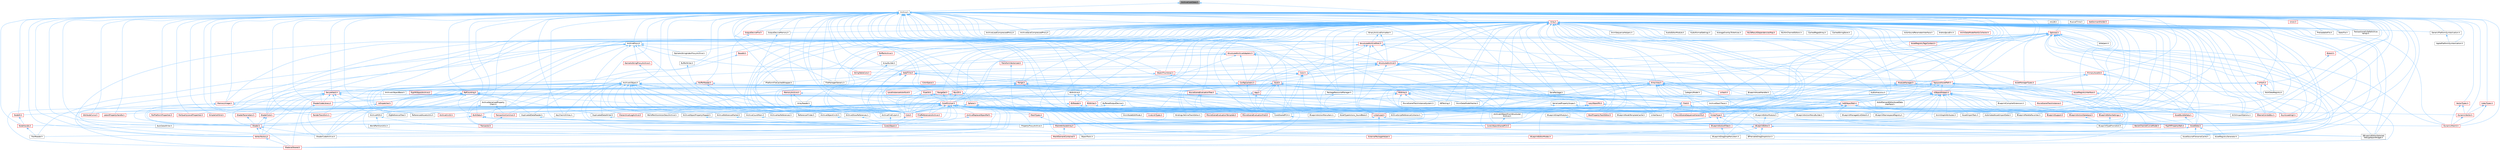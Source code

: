 digraph "ArchiveCookData.h"
{
 // INTERACTIVE_SVG=YES
 // LATEX_PDF_SIZE
  bgcolor="transparent";
  edge [fontname=Helvetica,fontsize=10,labelfontname=Helvetica,labelfontsize=10];
  node [fontname=Helvetica,fontsize=10,shape=box,height=0.2,width=0.4];
  Node1 [id="Node000001",label="ArchiveCookData.h",height=0.2,width=0.4,color="gray40", fillcolor="grey60", style="filled", fontcolor="black",tooltip=" "];
  Node1 -> Node2 [id="edge1_Node000001_Node000002",dir="back",color="steelblue1",style="solid",tooltip=" "];
  Node2 [id="Node000002",label="Archive.h",height=0.2,width=0.4,color="grey40", fillcolor="white", style="filled",URL="$d7/d3b/Archive_8h.html",tooltip=" "];
  Node2 -> Node3 [id="edge2_Node000002_Node000003",dir="back",color="steelblue1",style="solid",tooltip=" "];
  Node3 [id="Node000003",label="ApplePlatformSymbolication.h",height=0.2,width=0.4,color="grey40", fillcolor="white", style="filled",URL="$d5/d4c/ApplePlatformSymbolication_8h.html",tooltip=" "];
  Node2 -> Node4 [id="edge3_Node000002_Node000004",dir="back",color="steelblue1",style="solid",tooltip=" "];
  Node4 [id="Node000004",label="ArchiveLoadCompressedProxy.h",height=0.2,width=0.4,color="grey40", fillcolor="white", style="filled",URL="$d0/deb/ArchiveLoadCompressedProxy_8h.html",tooltip=" "];
  Node2 -> Node5 [id="edge4_Node000002_Node000005",dir="back",color="steelblue1",style="solid",tooltip=" "];
  Node5 [id="Node000005",label="ArchiveMD5.h",height=0.2,width=0.4,color="grey40", fillcolor="white", style="filled",URL="$d8/d7f/ArchiveMD5_8h.html",tooltip=" "];
  Node5 -> Node6 [id="edge5_Node000005_Node000006",dir="back",color="steelblue1",style="solid",tooltip=" "];
  Node6 [id="Node000006",label="ExternalPackageHelper.h",height=0.2,width=0.4,color="red", fillcolor="#FFF0F0", style="filled",URL="$d3/d2f/ExternalPackageHelper_8h.html",tooltip=" "];
  Node5 -> Node18 [id="edge6_Node000005_Node000018",dir="back",color="steelblue1",style="solid",tooltip=" "];
  Node18 [id="Node000018",label="WorldPartitionUtils.h",height=0.2,width=0.4,color="grey40", fillcolor="white", style="filled",URL="$d7/de8/WorldPartitionUtils_8h.html",tooltip=" "];
  Node2 -> Node19 [id="edge7_Node000002_Node000019",dir="back",color="steelblue1",style="solid",tooltip=" "];
  Node19 [id="Node000019",label="ArchiveProxy.h",height=0.2,width=0.4,color="grey40", fillcolor="white", style="filled",URL="$dc/dda/ArchiveProxy_8h.html",tooltip=" "];
  Node19 -> Node20 [id="edge8_Node000019_Node000020",dir="back",color="steelblue1",style="solid",tooltip=" "];
  Node20 [id="Node000020",label="Core.h",height=0.2,width=0.4,color="red", fillcolor="#FFF0F0", style="filled",URL="$d6/dd7/Core_8h.html",tooltip=" "];
  Node20 -> Node21 [id="edge9_Node000020_Node000021",dir="back",color="steelblue1",style="solid",tooltip=" "];
  Node21 [id="Node000021",label="CoreUObject.h",height=0.2,width=0.4,color="red", fillcolor="#FFF0F0", style="filled",URL="$d0/ded/CoreUObject_8h.html",tooltip=" "];
  Node19 -> Node29 [id="edge10_Node000019_Node000029",dir="back",color="steelblue1",style="solid",tooltip=" "];
  Node29 [id="Node000029",label="CoreSharedPCH.h",height=0.2,width=0.4,color="grey40", fillcolor="white", style="filled",URL="$d8/de5/CoreSharedPCH_8h.html",tooltip=" "];
  Node29 -> Node30 [id="edge11_Node000029_Node000030",dir="back",color="steelblue1",style="solid",tooltip=" "];
  Node30 [id="Node000030",label="CoreUObjectSharedPCH.h",height=0.2,width=0.4,color="red", fillcolor="#FFF0F0", style="filled",URL="$de/d2f/CoreUObjectSharedPCH_8h.html",tooltip=" "];
  Node19 -> Node34 [id="edge12_Node000019_Node000034",dir="back",color="steelblue1",style="solid",tooltip=" "];
  Node34 [id="Node000034",label="HierarchicalLogArchive.h",height=0.2,width=0.4,color="red", fillcolor="#FFF0F0", style="filled",URL="$df/d85/HierarchicalLogArchive_8h.html",tooltip=" "];
  Node19 -> Node45 [id="edge13_Node000019_Node000045",dir="back",color="steelblue1",style="solid",tooltip=" "];
  Node45 [id="Node000045",label="MaterialShared.h",height=0.2,width=0.4,color="red", fillcolor="#FFF0F0", style="filled",URL="$d7/d0b/MaterialShared_8h.html",tooltip=" "];
  Node19 -> Node64 [id="edge14_Node000019_Node000064",dir="back",color="steelblue1",style="solid",tooltip=" "];
  Node64 [id="Node000064",label="NameAsStringIndexProxyArchive.h",height=0.2,width=0.4,color="grey40", fillcolor="white", style="filled",URL="$d0/d6c/NameAsStringIndexProxyArchive_8h.html",tooltip=" "];
  Node19 -> Node65 [id="edge15_Node000019_Node000065",dir="back",color="steelblue1",style="solid",tooltip=" "];
  Node65 [id="Node000065",label="NameAsStringProxyArchive.h",height=0.2,width=0.4,color="red", fillcolor="#FFF0F0", style="filled",URL="$d9/d39/NameAsStringProxyArchive_8h.html",tooltip=" "];
  Node65 -> Node20 [id="edge16_Node000065_Node000020",dir="back",color="steelblue1",style="solid",tooltip=" "];
  Node19 -> Node272 [id="edge17_Node000019_Node000272",dir="back",color="steelblue1",style="solid",tooltip=" "];
  Node272 [id="Node000272",label="PropertyProxyArchive.h",height=0.2,width=0.4,color="grey40", fillcolor="white", style="filled",URL="$d7/d1f/PropertyProxyArchive_8h.html",tooltip=" "];
  Node19 -> Node273 [id="edge18_Node000019_Node000273",dir="back",color="steelblue1",style="solid",tooltip=" "];
  Node273 [id="Node000273",label="Shader.h",height=0.2,width=0.4,color="red", fillcolor="#FFF0F0", style="filled",URL="$d2/dac/Shader_8h.html",tooltip=" "];
  Node273 -> Node45 [id="edge19_Node000273_Node000045",dir="back",color="steelblue1",style="solid",tooltip=" "];
  Node273 -> Node583 [id="edge20_Node000273_Node000583",dir="back",color="steelblue1",style="solid",tooltip=" "];
  Node583 [id="Node000583",label="ShaderCodeArchive.h",height=0.2,width=0.4,color="grey40", fillcolor="white", style="filled",URL="$d4/dfd/ShaderCodeArchive_8h.html",tooltip=" "];
  Node273 -> Node591 [id="edge21_Node000273_Node000591",dir="back",color="steelblue1",style="solid",tooltip=" "];
  Node591 [id="Node000591",label="VertexFactory.h",height=0.2,width=0.4,color="red", fillcolor="#FFF0F0", style="filled",URL="$d8/dc4/VertexFactory_8h.html",tooltip=" "];
  Node591 -> Node45 [id="edge22_Node000591_Node000045",dir="back",color="steelblue1",style="solid",tooltip=" "];
  Node19 -> Node712 [id="edge23_Node000019_Node000712",dir="back",color="steelblue1",style="solid",tooltip=" "];
  Node712 [id="Node000712",label="StructuredArchiveAdapters.h",height=0.2,width=0.4,color="red", fillcolor="#FFF0F0", style="filled",URL="$d3/de1/StructuredArchiveAdapters_8h.html",tooltip=" "];
  Node712 -> Node713 [id="edge24_Node000712_Node000713",dir="back",color="steelblue1",style="solid",tooltip=" "];
  Node713 [id="Node000713",label="ArchiveUObjectFromStructured\lArchive.h",height=0.2,width=0.4,color="grey40", fillcolor="white", style="filled",URL="$d2/d52/ArchiveUObjectFromStructuredArchive_8h.html",tooltip=" "];
  Node713 -> Node30 [id="edge25_Node000713_Node000030",dir="back",color="steelblue1",style="solid",tooltip=" "];
  Node712 -> Node5306 [id="edge26_Node000712_Node005306",dir="back",color="steelblue1",style="solid",tooltip=" "];
  Node5306 [id="Node005306",label="ConfigCacheIni.h",height=0.2,width=0.4,color="red", fillcolor="#FFF0F0", style="filled",URL="$dd/d3f/ConfigCacheIni_8h.html",tooltip=" "];
  Node5306 -> Node20 [id="edge27_Node005306_Node000020",dir="back",color="steelblue1",style="solid",tooltip=" "];
  Node5306 -> Node29 [id="edge28_Node005306_Node000029",dir="back",color="steelblue1",style="solid",tooltip=" "];
  Node712 -> Node5313 [id="edge29_Node000712_Node005313",dir="back",color="steelblue1",style="solid",tooltip=" "];
  Node5313 [id="Node005313",label="Field.h",height=0.2,width=0.4,color="red", fillcolor="#FFF0F0", style="filled",URL="$d8/db3/Field_8h.html",tooltip=" "];
  Node5313 -> Node5314 [id="edge30_Node005313_Node005314",dir="back",color="steelblue1",style="solid",tooltip=" "];
  Node5314 [id="Node005314",label="ArchiveScriptReferenceCollector.h",height=0.2,width=0.4,color="grey40", fillcolor="white", style="filled",URL="$dd/dc1/ArchiveScriptReferenceCollector_8h.html",tooltip=" "];
  Node5313 -> Node1851 [id="edge31_Node005313_Node001851",dir="back",color="steelblue1",style="solid",tooltip=" "];
  Node1851 [id="Node001851",label="BlueprintActionFilter.h",height=0.2,width=0.4,color="red", fillcolor="#FFF0F0", style="filled",URL="$d5/d2a/BlueprintActionFilter_8h.html",tooltip=" "];
  Node1851 -> Node982 [id="edge32_Node001851_Node000982",dir="back",color="steelblue1",style="solid",tooltip=" "];
  Node982 [id="Node000982",label="BlueprintDragDropMenuItem.h",height=0.2,width=0.4,color="grey40", fillcolor="white", style="filled",URL="$dc/deb/BlueprintDragDropMenuItem_8h.html",tooltip=" "];
  Node5313 -> Node2985 [id="edge33_Node005313_Node002985",dir="back",color="steelblue1",style="solid",tooltip=" "];
  Node2985 [id="Node002985",label="UnrealType.h",height=0.2,width=0.4,color="red", fillcolor="#FFF0F0", style="filled",URL="$d6/d2f/UnrealType_8h.html",tooltip=" "];
  Node2985 -> Node984 [id="edge34_Node002985_Node000984",dir="back",color="steelblue1",style="solid",tooltip=" "];
  Node984 [id="Node000984",label="BPVariableDragDropAction.h",height=0.2,width=0.4,color="grey40", fillcolor="white", style="filled",URL="$dd/d23/BPVariableDragDropAction_8h.html",tooltip=" "];
  Node2985 -> Node3000 [id="edge35_Node002985_Node003000",dir="back",color="steelblue1",style="solid",tooltip=" "];
  Node3000 [id="Node003000",label="BezierChannelCurveModel.h",height=0.2,width=0.4,color="red", fillcolor="#FFF0F0", style="filled",URL="$d3/d63/BezierChannelCurveModel_8h.html",tooltip=" "];
  Node2985 -> Node1851 [id="edge36_Node002985_Node001851",dir="back",color="steelblue1",style="solid",tooltip=" "];
  Node2985 -> Node21 [id="edge37_Node002985_Node000021",dir="back",color="steelblue1",style="solid",tooltip=" "];
  Node2985 -> Node30 [id="edge38_Node002985_Node000030",dir="back",color="steelblue1",style="solid",tooltip=" "];
  Node2985 -> Node272 [id="edge39_Node002985_Node000272",dir="back",color="steelblue1",style="solid",tooltip=" "];
  Node2985 -> Node3812 [id="edge40_Node002985_Node003812",dir="back",color="steelblue1",style="solid",tooltip=" "];
  Node3812 [id="Node003812",label="RigVMPropertyPath.h",height=0.2,width=0.4,color="red", fillcolor="#FFF0F0", style="filled",URL="$da/dfd/RigVMPropertyPath_8h.html",tooltip=" "];
  Node712 -> Node5329 [id="edge41_Node000712_Node005329",dir="back",color="steelblue1",style="solid",tooltip=" "];
  Node5329 [id="Node005329",label="RenderTransform.h",height=0.2,width=0.4,color="red", fillcolor="#FFF0F0", style="filled",URL="$d7/d9f/RenderTransform_8h.html",tooltip=" "];
  Node712 -> Node5330 [id="edge42_Node000712_Node005330",dir="back",color="steelblue1",style="solid",tooltip=" "];
  Node5330 [id="Node005330",label="Sphere.h",height=0.2,width=0.4,color="red", fillcolor="#FFF0F0", style="filled",URL="$d3/dca/Sphere_8h.html",tooltip=" "];
  Node5330 -> Node1755 [id="edge43_Node005330_Node001755",dir="back",color="steelblue1",style="solid",tooltip=" "];
  Node1755 [id="Node001755",label="AnimNodeEditMode.h",height=0.2,width=0.4,color="grey40", fillcolor="white", style="filled",URL="$df/df6/AnimNodeEditMode_8h.html",tooltip=" "];
  Node5330 -> Node20 [id="edge44_Node005330_Node000020",dir="back",color="steelblue1",style="solid",tooltip=" "];
  Node5330 -> Node29 [id="edge45_Node005330_Node000029",dir="back",color="steelblue1",style="solid",tooltip=" "];
  Node712 -> Node7396 [id="edge46_Node000712_Node007396",dir="back",color="steelblue1",style="solid",tooltip=" "];
  Node7396 [id="Node007396",label="StructuredArchive.h",height=0.2,width=0.4,color="red", fillcolor="#FFF0F0", style="filled",URL="$d9/d1e/StructuredArchive_8h.html",tooltip=" "];
  Node7396 -> Node713 [id="edge47_Node007396_Node000713",dir="back",color="steelblue1",style="solid",tooltip=" "];
  Node7396 -> Node7399 [id="edge48_Node007396_Node007399",dir="back",color="steelblue1",style="solid",tooltip=" "];
  Node7399 [id="Node007399",label="Color.h",height=0.2,width=0.4,color="red", fillcolor="#FFF0F0", style="filled",URL="$dd/dac/Color_8h.html",tooltip=" "];
  Node7399 -> Node5454 [id="edge49_Node007399_Node005454",dir="back",color="steelblue1",style="solid",tooltip=" "];
  Node5454 [id="Node005454",label="AssetTypeActions_SoundBase.h",height=0.2,width=0.4,color="grey40", fillcolor="white", style="filled",URL="$db/d4e/AssetTypeActions__SoundBase_8h.html",tooltip=" "];
  Node7399 -> Node980 [id="edge50_Node007399_Node000980",dir="back",color="steelblue1",style="solid",tooltip=" "];
  Node980 [id="Node000980",label="BlueprintActionMenuItem.h",height=0.2,width=0.4,color="grey40", fillcolor="white", style="filled",URL="$d8/dca/BlueprintActionMenuItem_8h.html",tooltip=" "];
  Node7399 -> Node983 [id="edge51_Node007399_Node000983",dir="back",color="steelblue1",style="solid",tooltip=" "];
  Node983 [id="Node000983",label="BlueprintEditor.h",height=0.2,width=0.4,color="red", fillcolor="#FFF0F0", style="filled",URL="$df/d7d/BlueprintEditor_8h.html",tooltip=" "];
  Node983 -> Node984 [id="edge52_Node000983_Node000984",dir="back",color="steelblue1",style="solid",tooltip=" "];
  Node983 -> Node982 [id="edge53_Node000983_Node000982",dir="back",color="steelblue1",style="solid",tooltip=" "];
  Node983 -> Node985 [id="edge54_Node000983_Node000985",dir="back",color="steelblue1",style="solid",tooltip=" "];
  Node985 [id="Node000985",label="BlueprintEditorModes.h",height=0.2,width=0.4,color="red", fillcolor="#FFF0F0", style="filled",URL="$d9/d70/BlueprintEditorModes_8h.html",tooltip=" "];
  Node983 -> Node989 [id="edge55_Node000983_Node000989",dir="back",color="steelblue1",style="solid",tooltip=" "];
  Node989 [id="Node000989",label="SBlueprintEditorSelected\lDebugObjectWidget.h",height=0.2,width=0.4,color="grey40", fillcolor="white", style="filled",URL="$de/d6c/SBlueprintEditorSelectedDebugObjectWidget_8h.html",tooltip=" "];
  Node7399 -> Node7411 [id="edge56_Node007399_Node007411",dir="back",color="steelblue1",style="solid",tooltip=" "];
  Node7411 [id="Node007411",label="ColorSpace.h",height=0.2,width=0.4,color="red", fillcolor="#FFF0F0", style="filled",URL="$de/d18/ColorSpace_8h.html",tooltip=" "];
  Node7399 -> Node5306 [id="edge57_Node007399_Node005306",dir="back",color="steelblue1",style="solid",tooltip=" "];
  Node7399 -> Node20 [id="edge58_Node007399_Node000020",dir="back",color="steelblue1",style="solid",tooltip=" "];
  Node7399 -> Node29 [id="edge59_Node007399_Node000029",dir="back",color="steelblue1",style="solid",tooltip=" "];
  Node7396 -> Node5306 [id="edge60_Node007396_Node005306",dir="back",color="steelblue1",style="solid",tooltip=" "];
  Node7396 -> Node7787 [id="edge61_Node007396_Node007787",dir="back",color="steelblue1",style="solid",tooltip=" "];
  Node7787 [id="Node007787",label="DateTime.h",height=0.2,width=0.4,color="red", fillcolor="#FFF0F0", style="filled",URL="$d1/de9/DateTime_8h.html",tooltip=" "];
  Node7787 -> Node20 [id="edge62_Node007787_Node000020",dir="back",color="steelblue1",style="solid",tooltip=" "];
  Node7787 -> Node5335 [id="edge63_Node007787_Node005335",dir="back",color="steelblue1",style="solid",tooltip=" "];
  Node5335 [id="Node005335",label="CoreMinimal.h",height=0.2,width=0.4,color="red", fillcolor="#FFF0F0", style="filled",URL="$d7/d67/CoreMinimal_8h.html",tooltip=" "];
  Node5335 -> Node4984 [id="edge64_Node005335_Node004984",dir="back",color="steelblue1",style="solid",tooltip=" "];
  Node4984 [id="Node004984",label="AnimGraphAttributes.h",height=0.2,width=0.4,color="grey40", fillcolor="white", style="filled",URL="$d3/d40/AnimGraphAttributes_8h.html",tooltip=" "];
  Node5335 -> Node1755 [id="edge65_Node005335_Node001755",dir="back",color="steelblue1",style="solid",tooltip=" "];
  Node5335 -> Node5422 [id="edge66_Node005335_Node005422",dir="back",color="steelblue1",style="solid",tooltip=" "];
  Node5422 [id="Node005422",label="ArchiveCountMem.h",height=0.2,width=0.4,color="grey40", fillcolor="white", style="filled",URL="$dc/dfd/ArchiveCountMem_8h.html",tooltip=" "];
  Node5422 -> Node21 [id="edge67_Node005422_Node000021",dir="back",color="steelblue1",style="solid",tooltip=" "];
  Node5335 -> Node5423 [id="edge68_Node005335_Node005423",dir="back",color="steelblue1",style="solid",tooltip=" "];
  Node5423 [id="Node005423",label="ArchiveCrc32.h",height=0.2,width=0.4,color="red", fillcolor="#FFF0F0", style="filled",URL="$d9/dc5/ArchiveCrc32_8h.html",tooltip=" "];
  Node5335 -> Node5425 [id="edge69_Node005335_Node005425",dir="back",color="steelblue1",style="solid",tooltip=" "];
  Node5425 [id="Node005425",label="ArchiveFindCulprit.h",height=0.2,width=0.4,color="grey40", fillcolor="white", style="filled",URL="$de/d30/ArchiveFindCulprit_8h.html",tooltip=" "];
  Node5425 -> Node21 [id="edge70_Node005425_Node000021",dir="back",color="steelblue1",style="solid",tooltip=" "];
  Node5335 -> Node5426 [id="edge71_Node005335_Node005426",dir="back",color="steelblue1",style="solid",tooltip=" "];
  Node5426 [id="Node005426",label="ArchiveHasReferences.h",height=0.2,width=0.4,color="grey40", fillcolor="white", style="filled",URL="$d8/df1/ArchiveHasReferences_8h.html",tooltip=" "];
  Node5335 -> Node5 [id="edge72_Node005335_Node000005",dir="back",color="steelblue1",style="solid",tooltip=" "];
  Node5335 -> Node5427 [id="edge73_Node005335_Node005427",dir="back",color="steelblue1",style="solid",tooltip=" "];
  Node5427 [id="Node005427",label="ArchiveObjectCrc32.h",height=0.2,width=0.4,color="grey40", fillcolor="white", style="filled",URL="$d8/d12/ArchiveObjectCrc32_8h.html",tooltip=" "];
  Node5427 -> Node21 [id="edge74_Node005427_Node000021",dir="back",color="steelblue1",style="solid",tooltip=" "];
  Node5335 -> Node923 [id="edge75_Node005335_Node000923",dir="back",color="steelblue1",style="solid",tooltip=" "];
  Node923 [id="Node000923",label="ArchiveObjectPropertyMapper.h",height=0.2,width=0.4,color="grey40", fillcolor="white", style="filled",URL="$dc/d9a/ArchiveObjectPropertyMapper_8h.html",tooltip=" "];
  Node923 -> Node21 [id="edge76_Node000923_Node000021",dir="back",color="steelblue1",style="solid",tooltip=" "];
  Node5335 -> Node5428 [id="edge77_Node005335_Node005428",dir="back",color="steelblue1",style="solid",tooltip=" "];
  Node5428 [id="Node005428",label="ArchiveReferenceMarker.h",height=0.2,width=0.4,color="grey40", fillcolor="white", style="filled",URL="$da/dda/ArchiveReferenceMarker_8h.html",tooltip=" "];
  Node5428 -> Node21 [id="edge78_Node005428_Node000021",dir="back",color="steelblue1",style="solid",tooltip=" "];
  Node5335 -> Node5008 [id="edge79_Node005335_Node005008",dir="back",color="steelblue1",style="solid",tooltip=" "];
  Node5008 [id="Node005008",label="ArchiveReplaceObjectRef.h",height=0.2,width=0.4,color="red", fillcolor="#FFF0F0", style="filled",URL="$db/d36/ArchiveReplaceObjectRef_8h.html",tooltip=" "];
  Node5008 -> Node21 [id="edge80_Node005008_Node000021",dir="back",color="steelblue1",style="solid",tooltip=" "];
  Node5335 -> Node5314 [id="edge81_Node005335_Node005314",dir="back",color="steelblue1",style="solid",tooltip=" "];
  Node5335 -> Node5429 [id="edge82_Node005335_Node005429",dir="back",color="steelblue1",style="solid",tooltip=" "];
  Node5429 [id="Node005429",label="ArchiveShowReferences.h",height=0.2,width=0.4,color="grey40", fillcolor="white", style="filled",URL="$db/d28/ArchiveShowReferences_8h.html",tooltip=" "];
  Node5429 -> Node21 [id="edge83_Node005429_Node000021",dir="back",color="steelblue1",style="solid",tooltip=" "];
  Node5335 -> Node5449 [id="edge84_Node005335_Node005449",dir="back",color="steelblue1",style="solid",tooltip=" "];
  Node5449 [id="Node005449",label="AssetImportTask.h",height=0.2,width=0.4,color="grey40", fillcolor="white", style="filled",URL="$d7/d65/AssetImportTask_8h.html",tooltip=" "];
  Node5335 -> Node959 [id="edge85_Node005335_Node000959",dir="back",color="steelblue1",style="solid",tooltip=" "];
  Node959 [id="Node000959",label="AssetSourceFilenameCache.h",height=0.2,width=0.4,color="grey40", fillcolor="white", style="filled",URL="$dd/d16/AssetSourceFilenameCache_8h.html",tooltip=" "];
  Node5335 -> Node5454 [id="edge86_Node005335_Node005454",dir="back",color="steelblue1",style="solid",tooltip=" "];
  Node5335 -> Node5325 [id="edge87_Node005335_Node005325",dir="back",color="steelblue1",style="solid",tooltip=" "];
  Node5325 [id="Node005325",label="AsyncLoading2.h",height=0.2,width=0.4,color="red", fillcolor="#FFF0F0", style="filled",URL="$dd/db7/AsyncLoading2_8h.html",tooltip=" "];
  Node5335 -> Node4867 [id="edge88_Node005335_Node004867",dir="back",color="steelblue1",style="solid",tooltip=" "];
  Node4867 [id="Node004867",label="AttributeCurve.h",height=0.2,width=0.4,color="red", fillcolor="#FFF0F0", style="filled",URL="$d6/d16/AttributeCurve_8h.html",tooltip=" "];
  Node5335 -> Node5492 [id="edge89_Node005335_Node005492",dir="back",color="steelblue1",style="solid",tooltip=" "];
  Node5492 [id="Node005492",label="AutomatedAssetImportData.h",height=0.2,width=0.4,color="grey40", fillcolor="white", style="filled",URL="$dd/d4f/AutomatedAssetImportData_8h.html",tooltip=" "];
  Node5335 -> Node984 [id="edge90_Node005335_Node000984",dir="back",color="steelblue1",style="solid",tooltip=" "];
  Node5335 -> Node2794 [id="edge91_Node005335_Node002794",dir="back",color="steelblue1",style="solid",tooltip=" "];
  Node2794 [id="Node002794",label="BindingLifetimeTrackEditor.h",height=0.2,width=0.4,color="grey40", fillcolor="white", style="filled",URL="$db/d3c/BindingLifetimeTrackEditor_8h.html",tooltip=" "];
  Node5335 -> Node4577 [id="edge92_Node005335_Node004577",dir="back",color="steelblue1",style="solid",tooltip=" "];
  Node4577 [id="Node004577",label="BlueprintActionDatabase.h",height=0.2,width=0.4,color="red", fillcolor="#FFF0F0", style="filled",URL="$d4/dae/BlueprintActionDatabase_8h.html",tooltip=" "];
  Node4577 -> Node1135 [id="edge93_Node004577_Node001135",dir="back",color="steelblue1",style="solid",tooltip=" "];
  Node1135 [id="Node001135",label="BlueprintTypePromotion.h",height=0.2,width=0.4,color="grey40", fillcolor="white", style="filled",URL="$d2/d23/BlueprintTypePromotion_8h.html",tooltip=" "];
  Node5335 -> Node1851 [id="edge94_Node005335_Node001851",dir="back",color="steelblue1",style="solid",tooltip=" "];
  Node5335 -> Node979 [id="edge95_Node005335_Node000979",dir="back",color="steelblue1",style="solid",tooltip=" "];
  Node979 [id="Node000979",label="BlueprintActionMenuBuilder.h",height=0.2,width=0.4,color="grey40", fillcolor="white", style="filled",URL="$dd/dea/BlueprintActionMenuBuilder_8h.html",tooltip=" "];
  Node5335 -> Node980 [id="edge96_Node005335_Node000980",dir="back",color="steelblue1",style="solid",tooltip=" "];
  Node5335 -> Node982 [id="edge97_Node005335_Node000982",dir="back",color="steelblue1",style="solid",tooltip=" "];
  Node5335 -> Node983 [id="edge98_Node005335_Node000983",dir="back",color="steelblue1",style="solid",tooltip=" "];
  Node5335 -> Node985 [id="edge99_Node005335_Node000985",dir="back",color="steelblue1",style="solid",tooltip=" "];
  Node5335 -> Node1382 [id="edge100_Node005335_Node001382",dir="back",color="steelblue1",style="solid",tooltip=" "];
  Node1382 [id="Node001382",label="BlueprintEditorModule.h",height=0.2,width=0.4,color="grey40", fillcolor="white", style="filled",URL="$df/d39/BlueprintEditorModule_8h.html",tooltip=" "];
  Node1382 -> Node983 [id="edge101_Node001382_Node000983",dir="back",color="steelblue1",style="solid",tooltip=" "];
  Node5335 -> Node1315 [id="edge102_Node005335_Node001315",dir="back",color="steelblue1",style="solid",tooltip=" "];
  Node1315 [id="Node001315",label="BlueprintEditorSettings.h",height=0.2,width=0.4,color="red", fillcolor="#FFF0F0", style="filled",URL="$d4/dbc/BlueprintEditorSettings_8h.html",tooltip=" "];
  Node1315 -> Node1135 [id="edge103_Node001315_Node001135",dir="back",color="steelblue1",style="solid",tooltip=" "];
  Node5335 -> Node5523 [id="edge104_Node005335_Node005523",dir="back",color="steelblue1",style="solid",tooltip=" "];
  Node5523 [id="Node005523",label="BlueprintGraphModule.h",height=0.2,width=0.4,color="grey40", fillcolor="white", style="filled",URL="$d8/d11/BlueprintGraphModule_8h.html",tooltip=" "];
  Node5523 -> Node1851 [id="edge105_Node005523_Node001851",dir="back",color="steelblue1",style="solid",tooltip=" "];
  Node5335 -> Node5524 [id="edge106_Node005335_Node005524",dir="back",color="steelblue1",style="solid",tooltip=" "];
  Node5524 [id="Node005524",label="BlueprintManagedListDetails.h",height=0.2,width=0.4,color="grey40", fillcolor="white", style="filled",URL="$da/d22/BlueprintManagedListDetails_8h.html",tooltip=" "];
  Node5335 -> Node5012 [id="edge107_Node005335_Node005012",dir="back",color="steelblue1",style="solid",tooltip=" "];
  Node5012 [id="Node005012",label="BlueprintNamespaceRegistry.h",height=0.2,width=0.4,color="grey40", fillcolor="white", style="filled",URL="$dc/dc7/BlueprintNamespaceRegistry_8h.html",tooltip=" "];
  Node5335 -> Node1855 [id="edge108_Node005335_Node001855",dir="back",color="steelblue1",style="solid",tooltip=" "];
  Node1855 [id="Node001855",label="BlueprintNodeTemplateCache.h",height=0.2,width=0.4,color="grey40", fillcolor="white", style="filled",URL="$d7/d87/BlueprintNodeTemplateCache_8h.html",tooltip=" "];
  Node5335 -> Node995 [id="edge109_Node005335_Node000995",dir="back",color="steelblue1",style="solid",tooltip=" "];
  Node995 [id="Node000995",label="BlueprintPaletteFavorites.h",height=0.2,width=0.4,color="grey40", fillcolor="white", style="filled",URL="$dd/d5a/BlueprintPaletteFavorites_8h.html",tooltip=" "];
  Node5335 -> Node5526 [id="edge110_Node005335_Node005526",dir="back",color="steelblue1",style="solid",tooltip=" "];
  Node5526 [id="Node005526",label="BlueprintSupport.h",height=0.2,width=0.4,color="red", fillcolor="#FFF0F0", style="filled",URL="$d1/d6c/BlueprintSupport_8h.html",tooltip=" "];
  Node5335 -> Node1135 [id="edge111_Node005335_Node001135",dir="back",color="steelblue1",style="solid",tooltip=" "];
  Node5335 -> Node2650 [id="edge112_Node005335_Node002650",dir="back",color="steelblue1",style="solid",tooltip=" "];
  Node2650 [id="Node002650",label="BoolPropertyTrackEditor.h",height=0.2,width=0.4,color="red", fillcolor="#FFF0F0", style="filled",URL="$db/d07/BoolPropertyTrackEditor_8h.html",tooltip=" "];
  Node5335 -> Node5554 [id="edge113_Node005335_Node005554",dir="back",color="steelblue1",style="solid",tooltip=" "];
  Node5554 [id="Node005554",label="BulkData.h",height=0.2,width=0.4,color="red", fillcolor="#FFF0F0", style="filled",URL="$d4/d8e/BulkData_8h.html",tooltip=" "];
  Node5554 -> Node5557 [id="edge114_Node005554_Node005557",dir="back",color="steelblue1",style="solid",tooltip=" "];
  Node5557 [id="Node005557",label="BulkDataWriter.h",height=0.2,width=0.4,color="grey40", fillcolor="white", style="filled",URL="$dc/dcb/BulkDataWriter_8h.html",tooltip=" "];
  Node5554 -> Node21 [id="edge115_Node005554_Node000021",dir="back",color="steelblue1",style="solid",tooltip=" "];
  Node5554 -> Node30 [id="edge116_Node005554_Node000030",dir="back",color="steelblue1",style="solid",tooltip=" "];
  Node5335 -> Node20 [id="edge117_Node005335_Node000020",dir="back",color="steelblue1",style="solid",tooltip=" "];
  Node5335 -> Node29 [id="edge118_Node005335_Node000029",dir="back",color="steelblue1",style="solid",tooltip=" "];
  Node5335 -> Node2138 [id="edge119_Node005335_Node002138",dir="back",color="steelblue1",style="solid",tooltip=" "];
  Node2138 [id="Node002138",label="DlgReferenceTree.h",height=0.2,width=0.4,color="grey40", fillcolor="white", style="filled",URL="$db/dd3/DlgReferenceTree_8h.html",tooltip=" "];
  Node5335 -> Node5937 [id="edge120_Node005335_Node005937",dir="back",color="steelblue1",style="solid",tooltip=" "];
  Node5937 [id="Node005937",label="DuplicatedDataReader.h",height=0.2,width=0.4,color="grey40", fillcolor="white", style="filled",URL="$d9/d7b/DuplicatedDataReader_8h.html",tooltip=" "];
  Node5937 -> Node21 [id="edge121_Node005937_Node000021",dir="back",color="steelblue1",style="solid",tooltip=" "];
  Node5335 -> Node5938 [id="edge122_Node005335_Node005938",dir="back",color="steelblue1",style="solid",tooltip=" "];
  Node5938 [id="Node005938",label="DuplicatedDataWriter.h",height=0.2,width=0.4,color="grey40", fillcolor="white", style="filled",URL="$db/d02/DuplicatedDataWriter_8h.html",tooltip=" "];
  Node5938 -> Node21 [id="edge123_Node005938_Node000021",dir="back",color="steelblue1",style="solid",tooltip=" "];
  Node5335 -> Node5956 [id="edge124_Node005335_Node005956",dir="back",color="steelblue1",style="solid",tooltip=" "];
  Node5956 [id="Node005956",label="DynamicVector.h",height=0.2,width=0.4,color="red", fillcolor="#FFF0F0", style="filled",URL="$d5/dfc/DynamicVector_8h.html",tooltip=" "];
  Node5956 -> Node5960 [id="edge125_Node005956_Node005960",dir="back",color="steelblue1",style="solid",tooltip=" "];
  Node5960 [id="Node005960",label="DynamicMesh3.h",height=0.2,width=0.4,color="red", fillcolor="#FFF0F0", style="filled",URL="$d5/d34/DynamicMesh3_8h.html",tooltip=" "];
  Node5335 -> Node6135 [id="edge126_Node005335_Node006135",dir="back",color="steelblue1",style="solid",tooltip=" "];
  Node6135 [id="Node006135",label="FindReferencersArchive.h",height=0.2,width=0.4,color="red", fillcolor="#FFF0F0", style="filled",URL="$d5/d8f/FindReferencersArchive_8h.html",tooltip=" "];
  Node6135 -> Node21 [id="edge127_Node006135_Node000021",dir="back",color="steelblue1",style="solid",tooltip=" "];
  Node5335 -> Node34 [id="edge128_Node005335_Node000034",dir="back",color="steelblue1",style="solid",tooltip=" "];
  Node5335 -> Node6603 [id="edge129_Node005335_Node006603",dir="back",color="steelblue1",style="solid",tooltip=" "];
  Node6603 [id="Node006603",label="KeyChainUtilities.h",height=0.2,width=0.4,color="grey40", fillcolor="white", style="filled",URL="$db/d66/KeyChainUtilities_8h.html",tooltip=" "];
  Node5335 -> Node6618 [id="edge130_Node005335_Node006618",dir="back",color="steelblue1",style="solid",tooltip=" "];
  Node6618 [id="Node006618",label="LatentPropertyHandle.h",height=0.2,width=0.4,color="red", fillcolor="#FFF0F0", style="filled",URL="$d2/d4e/LatentPropertyHandle_8h.html",tooltip=" "];
  Node5335 -> Node2984 [id="edge131_Node005335_Node002984",dir="back",color="steelblue1",style="solid",tooltip=" "];
  Node2984 [id="Node002984",label="LinkerLoad.h",height=0.2,width=0.4,color="red", fillcolor="#FFF0F0", style="filled",URL="$d7/def/LinkerLoad_8h.html",tooltip=" "];
  Node2984 -> Node21 [id="edge132_Node002984_Node000021",dir="back",color="steelblue1",style="solid",tooltip=" "];
  Node2984 -> Node30 [id="edge133_Node002984_Node000030",dir="back",color="steelblue1",style="solid",tooltip=" "];
  Node2984 -> Node6 [id="edge134_Node002984_Node000006",dir="back",color="steelblue1",style="solid",tooltip=" "];
  Node5335 -> Node5023 [id="edge135_Node005335_Node005023",dir="back",color="steelblue1",style="solid",tooltip=" "];
  Node5023 [id="Node005023",label="LinkerSave.h",height=0.2,width=0.4,color="grey40", fillcolor="white", style="filled",URL="$d5/d31/LinkerSave_8h.html",tooltip=" "];
  Node5335 -> Node3820 [id="edge136_Node005335_Node003820",dir="back",color="steelblue1",style="solid",tooltip=" "];
  Node3820 [id="Node003820",label="LiveLinkTypes.h",height=0.2,width=0.4,color="red", fillcolor="#FFF0F0", style="filled",URL="$d2/d4c/LiveLinkTypes_8h.html",tooltip=" "];
  Node5335 -> Node45 [id="edge137_Node005335_Node000045",dir="back",color="steelblue1",style="solid",tooltip=" "];
  Node5335 -> Node5457 [id="edge138_Node005335_Node005457",dir="back",color="steelblue1",style="solid",tooltip=" "];
  Node5457 [id="Node005457",label="MeshAttributeArray.h",height=0.2,width=0.4,color="red", fillcolor="#FFF0F0", style="filled",URL="$dd/dcf/MeshAttributeArray_8h.html",tooltip=" "];
  Node5457 -> Node5475 [id="edge139_Node005457_Node005475",dir="back",color="steelblue1",style="solid",tooltip=" "];
  Node5475 [id="Node005475",label="MeshElementContainer.h",height=0.2,width=0.4,color="red", fillcolor="#FFF0F0", style="filled",URL="$d1/dfa/MeshElementContainer_8h.html",tooltip=" "];
  Node5335 -> Node5475 [id="edge140_Node005335_Node005475",dir="back",color="steelblue1",style="solid",tooltip=" "];
  Node5335 -> Node6717 [id="edge141_Node005335_Node006717",dir="back",color="steelblue1",style="solid",tooltip=" "];
  Node6717 [id="Node006717",label="MeshTypes.h",height=0.2,width=0.4,color="red", fillcolor="#FFF0F0", style="filled",URL="$dd/d98/MeshTypes_8h.html",tooltip=" "];
  Node6717 -> Node5457 [id="edge142_Node006717_Node005457",dir="back",color="steelblue1",style="solid",tooltip=" "];
  Node5335 -> Node4912 [id="edge143_Node005335_Node004912",dir="back",color="steelblue1",style="solid",tooltip=" "];
  Node4912 [id="Node004912",label="MovieSceneEvaluationField.h",height=0.2,width=0.4,color="red", fillcolor="#FFF0F0", style="filled",URL="$d6/d5d/MovieSceneEvaluationField_8h.html",tooltip=" "];
  Node5335 -> Node2722 [id="edge144_Node005335_Node002722",dir="back",color="steelblue1",style="solid",tooltip=" "];
  Node2722 [id="Node002722",label="MovieSceneEvaluationTemplate.h",height=0.2,width=0.4,color="red", fillcolor="#FFF0F0", style="filled",URL="$d9/d34/MovieSceneEvaluationTemplate_8h.html",tooltip=" "];
  Node5335 -> Node4917 [id="edge145_Node005335_Node004917",dir="back",color="steelblue1",style="solid",tooltip=" "];
  Node4917 [id="Node004917",label="MovieSceneSequenceHierarchy.h",height=0.2,width=0.4,color="red", fillcolor="#FFF0F0", style="filled",URL="$d0/dd7/MovieSceneSequenceHierarchy_8h.html",tooltip=" "];
  Node5335 -> Node6863 [id="edge146_Node005335_Node006863",dir="back",color="steelblue1",style="solid",tooltip=" "];
  Node6863 [id="Node006863",label="NodeHandle.h",height=0.2,width=0.4,color="red", fillcolor="#FFF0F0", style="filled",URL="$d2/d9b/NodeHandle_8h.html",tooltip=" "];
  Node6863 -> Node6100 [id="edge147_Node006863_Node006100",dir="back",color="steelblue1",style="solid",tooltip=" "];
  Node6100 [id="Node006100",label="TraitReader.h",height=0.2,width=0.4,color="grey40", fillcolor="white", style="filled",URL="$d9/d0d/TraitReader_8h.html",tooltip=" "];
  Node5335 -> Node6865 [id="edge148_Node005335_Node006865",dir="back",color="steelblue1",style="solid",tooltip=" "];
  Node6865 [id="Node006865",label="NodeID.h",height=0.2,width=0.4,color="red", fillcolor="#FFF0F0", style="filled",URL="$d2/ddd/NodeID_8h.html",tooltip=" "];
  Node6865 -> Node6863 [id="edge149_Node006865_Node006863",dir="back",color="steelblue1",style="solid",tooltip=" "];
  Node5335 -> Node1509 [id="edge150_Node005335_Node001509",dir="back",color="steelblue1",style="solid",tooltip=" "];
  Node1509 [id="Node001509",label="ObjectTools.h",height=0.2,width=0.4,color="grey40", fillcolor="white", style="filled",URL="$d3/d71/ObjectTools_8h.html",tooltip=" "];
  Node5335 -> Node6914 [id="edge151_Node005335_Node006914",dir="back",color="steelblue1",style="solid",tooltip=" "];
  Node6914 [id="Node006914",label="PerPlatformProperties.h",height=0.2,width=0.4,color="red", fillcolor="#FFF0F0", style="filled",URL="$df/d71/CoreUObject_2Public_2UObject_2PerPlatformProperties_8h.html",tooltip=" "];
  Node5335 -> Node6920 [id="edge152_Node005335_Node006920",dir="back",color="steelblue1",style="solid",tooltip=" "];
  Node6920 [id="Node006920",label="PerQualityLevelProperties.h",height=0.2,width=0.4,color="red", fillcolor="#FFF0F0", style="filled",URL="$d6/dcd/PerQualityLevelProperties_8h.html",tooltip=" "];
  Node5335 -> Node272 [id="edge153_Node005335_Node000272",dir="back",color="steelblue1",style="solid",tooltip=" "];
  Node5335 -> Node6153 [id="edge154_Node005335_Node006153",dir="back",color="steelblue1",style="solid",tooltip=" "];
  Node6153 [id="Node006153",label="ReferencedAssetsUtils.h",height=0.2,width=0.4,color="grey40", fillcolor="white", style="filled",URL="$da/d7d/ReferencedAssetsUtils_8h.html",tooltip=" "];
  Node5335 -> Node7003 [id="edge155_Node005335_Node007003",dir="back",color="steelblue1",style="solid",tooltip=" "];
  Node7003 [id="Node007003",label="ReferencerFinder.h",height=0.2,width=0.4,color="grey40", fillcolor="white", style="filled",URL="$dd/df4/ReferencerFinder_8h.html",tooltip=" "];
  Node5335 -> Node5329 [id="edge156_Node005335_Node005329",dir="back",color="steelblue1",style="solid",tooltip=" "];
  Node5335 -> Node3812 [id="edge157_Node005335_Node003812",dir="back",color="steelblue1",style="solid",tooltip=" "];
  Node5335 -> Node4036 [id="edge158_Node005335_Node004036",dir="back",color="steelblue1",style="solid",tooltip=" "];
  Node4036 [id="Node004036",label="SCSVImportOptions.h",height=0.2,width=0.4,color="grey40", fillcolor="white", style="filled",URL="$d7/dfe/SCSVImportOptions_8h.html",tooltip=" "];
  Node5335 -> Node4039 [id="edge159_Node005335_Node004039",dir="back",color="steelblue1",style="solid",tooltip=" "];
  Node4039 [id="Node004039",label="SNameComboBox.h",height=0.2,width=0.4,color="red", fillcolor="#FFF0F0", style="filled",URL="$d8/d4b/SNameComboBox_8h.html",tooltip=" "];
  Node5335 -> Node273 [id="edge160_Node005335_Node000273",dir="back",color="steelblue1",style="solid",tooltip=" "];
  Node5335 -> Node583 [id="edge161_Node005335_Node000583",dir="back",color="steelblue1",style="solid",tooltip=" "];
  Node5335 -> Node6378 [id="edge162_Node005335_Node006378",dir="back",color="steelblue1",style="solid",tooltip=" "];
  Node6378 [id="Node006378",label="ShaderCore.h",height=0.2,width=0.4,color="red", fillcolor="#FFF0F0", style="filled",URL="$d2/dc9/ShaderCore_8h.html",tooltip=" "];
  Node6378 -> Node273 [id="edge163_Node006378_Node000273",dir="back",color="steelblue1",style="solid",tooltip=" "];
  Node6378 -> Node591 [id="edge164_Node006378_Node000591",dir="back",color="steelblue1",style="solid",tooltip=" "];
  Node5335 -> Node7068 [id="edge165_Node005335_Node007068",dir="back",color="steelblue1",style="solid",tooltip=" "];
  Node7068 [id="Node007068",label="ShaderParameters.h",height=0.2,width=0.4,color="red", fillcolor="#FFF0F0", style="filled",URL="$d5/d63/ShaderParameters_8h.html",tooltip=" "];
  Node7068 -> Node273 [id="edge166_Node007068_Node000273",dir="back",color="steelblue1",style="solid",tooltip=" "];
  Node5335 -> Node7077 [id="edge167_Node005335_Node007077",dir="back",color="steelblue1",style="solid",tooltip=" "];
  Node7077 [id="Node007077",label="SimpleCellGrid.h",height=0.2,width=0.4,color="red", fillcolor="#FFF0F0", style="filled",URL="$d6/d59/SimpleCellGrid_8h.html",tooltip=" "];
  Node5335 -> Node6100 [id="edge168_Node005335_Node006100",dir="back",color="steelblue1",style="solid",tooltip=" "];
  Node5335 -> Node6240 [id="edge169_Node005335_Node006240",dir="back",color="steelblue1",style="solid",tooltip=" "];
  Node6240 [id="Node006240",label="TransactionCommon.h",height=0.2,width=0.4,color="red", fillcolor="#FFF0F0", style="filled",URL="$d4/d64/TransactionCommon_8h.html",tooltip=" "];
  Node6240 -> Node6241 [id="edge170_Node006240_Node006241",dir="back",color="steelblue1",style="solid",tooltip=" "];
  Node6241 [id="Node006241",label="Transactor.h",height=0.2,width=0.4,color="red", fillcolor="#FFF0F0", style="filled",URL="$d1/d5b/Transactor_8h.html",tooltip=" "];
  Node5335 -> Node6241 [id="edge171_Node005335_Node006241",dir="back",color="steelblue1",style="solid",tooltip=" "];
  Node5335 -> Node591 [id="edge172_Node005335_Node000591",dir="back",color="steelblue1",style="solid",tooltip=" "];
  Node5335 -> Node7354 [id="edge173_Node005335_Node007354",dir="back",color="steelblue1",style="solid",tooltip=" "];
  Node7354 [id="Node007354",label="WorldPartitionActorDescArchive.h",height=0.2,width=0.4,color="grey40", fillcolor="white", style="filled",URL="$d4/de5/WorldPartitionActorDescArchive_8h.html",tooltip=" "];
  Node7787 -> Node29 [id="edge174_Node007787_Node000029",dir="back",color="steelblue1",style="solid",tooltip=" "];
  Node7787 -> Node7791 [id="edge175_Node007787_Node007791",dir="back",color="steelblue1",style="solid",tooltip=" "];
  Node7791 [id="Node007791",label="FileManagerGeneric.h",height=0.2,width=0.4,color="grey40", fillcolor="white", style="filled",URL="$dc/d32/FileManagerGeneric_8h.html",tooltip=" "];
  Node7787 -> Node7427 [id="edge176_Node007787_Node007427",dir="back",color="steelblue1",style="solid",tooltip=" "];
  Node7427 [id="Node007427",label="IPlatformFileCachedWrapper.h",height=0.2,width=0.4,color="grey40", fillcolor="white", style="filled",URL="$d2/d1a/IPlatformFileCachedWrapper_8h.html",tooltip=" "];
  Node7787 -> Node7823 [id="edge177_Node007787_Node007823",dir="back",color="steelblue1",style="solid",tooltip=" "];
  Node7823 [id="Node007823",label="Range.h",height=0.2,width=0.4,color="red", fillcolor="#FFF0F0", style="filled",URL="$d9/db6/Range_8h.html",tooltip=" "];
  Node7823 -> Node20 [id="edge178_Node007823_Node000020",dir="back",color="steelblue1",style="solid",tooltip=" "];
  Node7823 -> Node5335 [id="edge179_Node007823_Node005335",dir="back",color="steelblue1",style="solid",tooltip=" "];
  Node7823 -> Node29 [id="edge180_Node007823_Node000029",dir="back",color="steelblue1",style="solid",tooltip=" "];
  Node7823 -> Node4912 [id="edge181_Node007823_Node004912",dir="back",color="steelblue1",style="solid",tooltip=" "];
  Node7823 -> Node7842 [id="edge182_Node007823_Node007842",dir="back",color="steelblue1",style="solid",tooltip=" "];
  Node7842 [id="Node007842",label="MovieSceneEvaluationTree.h",height=0.2,width=0.4,color="red", fillcolor="#FFF0F0", style="filled",URL="$d6/d33/MovieSceneEvaluationTree_8h.html",tooltip=" "];
  Node7842 -> Node4912 [id="edge183_Node007842_Node004912",dir="back",color="steelblue1",style="solid",tooltip=" "];
  Node7842 -> Node2722 [id="edge184_Node007842_Node002722",dir="back",color="steelblue1",style="solid",tooltip=" "];
  Node7842 -> Node4917 [id="edge185_Node007842_Node004917",dir="back",color="steelblue1",style="solid",tooltip=" "];
  Node7823 -> Node7845 [id="edge186_Node007823_Node007845",dir="back",color="steelblue1",style="solid",tooltip=" "];
  Node7845 [id="Node007845",label="RangeSet.h",height=0.2,width=0.4,color="red", fillcolor="#FFF0F0", style="filled",URL="$dc/d21/RangeSet_8h.html",tooltip=" "];
  Node7845 -> Node20 [id="edge187_Node007845_Node000020",dir="back",color="steelblue1",style="solid",tooltip=" "];
  Node7845 -> Node5335 [id="edge188_Node007845_Node005335",dir="back",color="steelblue1",style="solid",tooltip=" "];
  Node7845 -> Node29 [id="edge189_Node007845_Node000029",dir="back",color="steelblue1",style="solid",tooltip=" "];
  Node7787 -> Node5319 [id="edge190_Node007787_Node005319",dir="back",color="steelblue1",style="solid",tooltip=" "];
  Node5319 [id="Node005319",label="SavePackage.h",height=0.2,width=0.4,color="grey40", fillcolor="white", style="filled",URL="$d7/d0a/SavePackage_8h.html",tooltip=" "];
  Node7396 -> Node5313 [id="edge191_Node007396_Node005313",dir="back",color="steelblue1",style="solid",tooltip=" "];
  Node7396 -> Node7854 [id="edge192_Node007396_Node007854",dir="back",color="steelblue1",style="solid",tooltip=" "];
  Node7854 [id="Node007854",label="Guid.h",height=0.2,width=0.4,color="red", fillcolor="#FFF0F0", style="filled",URL="$d6/d2a/Guid_8h.html",tooltip=" "];
  Node7854 -> Node2863 [id="edge193_Node007854_Node002863",dir="back",color="steelblue1",style="solid",tooltip=" "];
  Node2863 [id="Node002863",label="AnimDataModelHasher.h",height=0.2,width=0.4,color="grey40", fillcolor="white", style="filled",URL="$d1/d21/AnimDataModelHasher_8h.html",tooltip=" "];
  Node7854 -> Node7825 [id="edge194_Node007854_Node007825",dir="back",color="steelblue1",style="solid",tooltip=" "];
  Node7825 [id="Node007825",label="App.h",height=0.2,width=0.4,color="red", fillcolor="#FFF0F0", style="filled",URL="$de/d8b/App_8h.html",tooltip=" "];
  Node7825 -> Node20 [id="edge195_Node007825_Node000020",dir="back",color="steelblue1",style="solid",tooltip=" "];
  Node7825 -> Node29 [id="edge196_Node007825_Node000029",dir="back",color="steelblue1",style="solid",tooltip=" "];
  Node7854 -> Node925 [id="edge197_Node007854_Node000925",dir="back",color="steelblue1",style="solid",tooltip=" "];
  Node925 [id="Node000925",label="AssetData.h",height=0.2,width=0.4,color="red", fillcolor="#FFF0F0", style="filled",URL="$d9/d19/AssetData_8h.html",tooltip=" "];
  Node925 -> Node952 [id="edge198_Node000925_Node000952",dir="back",color="steelblue1",style="solid",tooltip=" "];
  Node952 [id="Node000952",label="AssetRegistryGenerator.h",height=0.2,width=0.4,color="grey40", fillcolor="white", style="filled",URL="$df/dd1/AssetRegistryGenerator_8h.html",tooltip=" "];
  Node925 -> Node959 [id="edge199_Node000925_Node000959",dir="back",color="steelblue1",style="solid",tooltip=" "];
  Node925 -> Node6 [id="edge200_Node000925_Node000006",dir="back",color="steelblue1",style="solid",tooltip=" "];
  Node925 -> Node1509 [id="edge201_Node000925_Node001509",dir="back",color="steelblue1",style="solid",tooltip=" "];
  Node7854 -> Node2794 [id="edge202_Node007854_Node002794",dir="back",color="steelblue1",style="solid",tooltip=" "];
  Node7854 -> Node983 [id="edge203_Node007854_Node000983",dir="back",color="steelblue1",style="solid",tooltip=" "];
  Node7854 -> Node2650 [id="edge204_Node007854_Node002650",dir="back",color="steelblue1",style="solid",tooltip=" "];
  Node7854 -> Node20 [id="edge205_Node007854_Node000020",dir="back",color="steelblue1",style="solid",tooltip=" "];
  Node7854 -> Node29 [id="edge206_Node007854_Node000029",dir="back",color="steelblue1",style="solid",tooltip=" "];
  Node7854 -> Node5313 [id="edge207_Node007854_Node005313",dir="back",color="steelblue1",style="solid",tooltip=" "];
  Node7854 -> Node6394 [id="edge208_Node007854_Node006394",dir="back",color="steelblue1",style="solid",tooltip=" "];
  Node6394 [id="Node006394",label="IoDispatcher.h",height=0.2,width=0.4,color="red", fillcolor="#FFF0F0", style="filled",URL="$d8/d3c/IoDispatcher_8h.html",tooltip=" "];
  Node6394 -> Node583 [id="edge209_Node006394_Node000583",dir="back",color="steelblue1",style="solid",tooltip=" "];
  Node7854 -> Node2980 [id="edge210_Node007854_Node002980",dir="back",color="steelblue1",style="solid",tooltip=" "];
  Node2980 [id="Node002980",label="LazyObjectPtr.h",height=0.2,width=0.4,color="red", fillcolor="#FFF0F0", style="filled",URL="$d0/d2a/LazyObjectPtr_8h.html",tooltip=" "];
  Node2980 -> Node713 [id="edge211_Node002980_Node000713",dir="back",color="steelblue1",style="solid",tooltip=" "];
  Node2980 -> Node21 [id="edge212_Node002980_Node000021",dir="back",color="steelblue1",style="solid",tooltip=" "];
  Node2980 -> Node30 [id="edge213_Node002980_Node000030",dir="back",color="steelblue1",style="solid",tooltip=" "];
  Node2980 -> Node2984 [id="edge214_Node002980_Node002984",dir="back",color="steelblue1",style="solid",tooltip=" "];
  Node2980 -> Node2985 [id="edge215_Node002980_Node002985",dir="back",color="steelblue1",style="solid",tooltip=" "];
  Node7854 -> Node7610 [id="edge216_Node007854_Node007610",dir="back",color="steelblue1",style="solid",tooltip=" "];
  Node7610 [id="Node007610",label="LevelInstanceActorGuid.h",height=0.2,width=0.4,color="red", fillcolor="#FFF0F0", style="filled",URL="$d0/d6d/LevelInstanceActorGuid_8h.html",tooltip=" "];
  Node7854 -> Node3820 [id="edge217_Node007854_Node003820",dir="back",color="steelblue1",style="solid",tooltip=" "];
  Node7854 -> Node45 [id="edge218_Node007854_Node000045",dir="back",color="steelblue1",style="solid",tooltip=" "];
  Node7854 -> Node4912 [id="edge219_Node007854_Node004912",dir="back",color="steelblue1",style="solid",tooltip=" "];
  Node7854 -> Node2722 [id="edge220_Node007854_Node002722",dir="back",color="steelblue1",style="solid",tooltip=" "];
  Node7854 -> Node4917 [id="edge221_Node007854_Node004917",dir="back",color="steelblue1",style="solid",tooltip=" "];
  Node7854 -> Node7666 [id="edge222_Node007854_Node007666",dir="back",color="steelblue1",style="solid",tooltip=" "];
  Node7666 [id="Node007666",label="SecureHash.h",height=0.2,width=0.4,color="red", fillcolor="#FFF0F0", style="filled",URL="$df/d38/SecureHash_8h.html",tooltip=" "];
  Node7666 -> Node2863 [id="edge223_Node007666_Node002863",dir="back",color="steelblue1",style="solid",tooltip=" "];
  Node7666 -> Node5 [id="edge224_Node007666_Node000005",dir="back",color="steelblue1",style="solid",tooltip=" "];
  Node7666 -> Node925 [id="edge225_Node007666_Node000925",dir="back",color="steelblue1",style="solid",tooltip=" "];
  Node7666 -> Node29 [id="edge226_Node007666_Node000029",dir="back",color="steelblue1",style="solid",tooltip=" "];
  Node7666 -> Node6394 [id="edge227_Node007666_Node006394",dir="back",color="steelblue1",style="solid",tooltip=" "];
  Node7666 -> Node45 [id="edge228_Node007666_Node000045",dir="back",color="steelblue1",style="solid",tooltip=" "];
  Node7666 -> Node7678 [id="edge229_Node007666_Node007678",dir="back",color="steelblue1",style="solid",tooltip=" "];
  Node7678 [id="Node007678",label="MemoryImage.h",height=0.2,width=0.4,color="red", fillcolor="#FFF0F0", style="filled",URL="$d1/df7/MemoryImage_8h.html",tooltip=" "];
  Node7678 -> Node273 [id="edge230_Node007678_Node000273",dir="back",color="steelblue1",style="solid",tooltip=" "];
  Node7678 -> Node2985 [id="edge231_Node007678_Node002985",dir="back",color="steelblue1",style="solid",tooltip=" "];
  Node7678 -> Node591 [id="edge232_Node007678_Node000591",dir="back",color="steelblue1",style="solid",tooltip=" "];
  Node7666 -> Node273 [id="edge233_Node007666_Node000273",dir="back",color="steelblue1",style="solid",tooltip=" "];
  Node7666 -> Node583 [id="edge234_Node007666_Node000583",dir="back",color="steelblue1",style="solid",tooltip=" "];
  Node7666 -> Node7683 [id="edge235_Node007666_Node007683",dir="back",color="steelblue1",style="solid",tooltip=" "];
  Node7683 [id="Node007683",label="ShaderCodeLibrary.h",height=0.2,width=0.4,color="red", fillcolor="#FFF0F0", style="filled",URL="$d0/d8f/ShaderCodeLibrary_8h.html",tooltip=" "];
  Node7683 -> Node583 [id="edge236_Node007683_Node000583",dir="back",color="steelblue1",style="solid",tooltip=" "];
  Node7666 -> Node6378 [id="edge237_Node007666_Node006378",dir="back",color="steelblue1",style="solid",tooltip=" "];
  Node7666 -> Node591 [id="edge238_Node007666_Node000591",dir="back",color="steelblue1",style="solid",tooltip=" "];
  Node7396 -> Node2980 [id="edge239_Node007396_Node002980",dir="back",color="steelblue1",style="solid",tooltip=" "];
  Node7396 -> Node2984 [id="edge240_Node007396_Node002984",dir="back",color="steelblue1",style="solid",tooltip=" "];
  Node7396 -> Node8012 [id="edge241_Node007396_Node008012",dir="back",color="steelblue1",style="solid",tooltip=" "];
  Node8012 [id="Node008012",label="ObjectThumbnail.h",height=0.2,width=0.4,color="red", fillcolor="#FFF0F0", style="filled",URL="$de/d40/ObjectThumbnail_8h.html",tooltip=" "];
  Node8012 -> Node20 [id="edge242_Node008012_Node000020",dir="back",color="steelblue1",style="solid",tooltip=" "];
  Node8012 -> Node29 [id="edge243_Node008012_Node000029",dir="back",color="steelblue1",style="solid",tooltip=" "];
  Node7396 -> Node8015 [id="edge244_Node007396_Node008015",dir="back",color="steelblue1",style="solid",tooltip=" "];
  Node8015 [id="Node008015",label="PrimaryAssetId.h",height=0.2,width=0.4,color="red", fillcolor="#FFF0F0", style="filled",URL="$dc/d5c/PrimaryAssetId_8h.html",tooltip=" "];
  Node8015 -> Node924 [id="edge245_Node008015_Node000924",dir="back",color="steelblue1",style="solid",tooltip=" "];
  Node924 [id="Node000924",label="AssetBundleData.h",height=0.2,width=0.4,color="red", fillcolor="#FFF0F0", style="filled",URL="$df/d47/AssetBundleData_8h.html",tooltip=" "];
  Node924 -> Node925 [id="edge246_Node000924_Node000925",dir="back",color="steelblue1",style="solid",tooltip=" "];
  Node8015 -> Node925 [id="edge247_Node008015_Node000925",dir="back",color="steelblue1",style="solid",tooltip=" "];
  Node8015 -> Node1588 [id="edge248_Node008015_Node001588",dir="back",color="steelblue1",style="solid",tooltip=" "];
  Node1588 [id="Node001588",label="AssetManagerTypes.h",height=0.2,width=0.4,color="red", fillcolor="#FFF0F0", style="filled",URL="$d6/d98/AssetManagerTypes_8h.html",tooltip=" "];
  Node8015 -> Node7644 [id="edge249_Node008015_Node007644",dir="back",color="steelblue1",style="solid",tooltip=" "];
  Node7644 [id="Node007644",label="UObjectGlobals.h",height=0.2,width=0.4,color="red", fillcolor="#FFF0F0", style="filled",URL="$d0/da9/UObjectGlobals_8h.html",tooltip=" "];
  Node7644 -> Node7600 [id="edge250_Node007644_Node007600",dir="back",color="steelblue1",style="solid",tooltip=" "];
  Node7600 [id="Node007600",label="ActorElementEditorAssetData\lInterface.h",height=0.2,width=0.4,color="grey40", fillcolor="white", style="filled",URL="$d9/d7b/ActorElementEditorAssetDataInterface_8h.html",tooltip=" "];
  Node7644 -> Node4984 [id="edge251_Node007644_Node004984",dir="back",color="steelblue1",style="solid",tooltip=" "];
  Node7644 -> Node5314 [id="edge252_Node007644_Node005314",dir="back",color="steelblue1",style="solid",tooltip=" "];
  Node7644 -> Node925 [id="edge253_Node007644_Node000925",dir="back",color="steelblue1",style="solid",tooltip=" "];
  Node7644 -> Node5449 [id="edge254_Node007644_Node005449",dir="back",color="steelblue1",style="solid",tooltip=" "];
  Node7644 -> Node5492 [id="edge255_Node007644_Node005492",dir="back",color="steelblue1",style="solid",tooltip=" "];
  Node7644 -> Node1851 [id="edge256_Node007644_Node001851",dir="back",color="steelblue1",style="solid",tooltip=" "];
  Node7644 -> Node7504 [id="edge257_Node007644_Node007504",dir="back",color="steelblue1",style="solid",tooltip=" "];
  Node7504 [id="Node007504",label="BlueprintCompilerExtension.h",height=0.2,width=0.4,color="grey40", fillcolor="white", style="filled",URL="$d3/dc0/BlueprintCompilerExtension_8h.html",tooltip=" "];
  Node7644 -> Node1315 [id="edge258_Node007644_Node001315",dir="back",color="steelblue1",style="solid",tooltip=" "];
  Node7644 -> Node5012 [id="edge259_Node007644_Node005012",dir="back",color="steelblue1",style="solid",tooltip=" "];
  Node7644 -> Node995 [id="edge260_Node007644_Node000995",dir="back",color="steelblue1",style="solid",tooltip=" "];
  Node7644 -> Node5526 [id="edge261_Node007644_Node005526",dir="back",color="steelblue1",style="solid",tooltip=" "];
  Node7644 -> Node1135 [id="edge262_Node007644_Node001135",dir="back",color="steelblue1",style="solid",tooltip=" "];
  Node7644 -> Node21 [id="edge263_Node007644_Node000021",dir="back",color="steelblue1",style="solid",tooltip=" "];
  Node7644 -> Node30 [id="edge264_Node007644_Node000030",dir="back",color="steelblue1",style="solid",tooltip=" "];
  Node7644 -> Node5313 [id="edge265_Node007644_Node005313",dir="back",color="steelblue1",style="solid",tooltip=" "];
  Node7644 -> Node3820 [id="edge266_Node007644_Node003820",dir="back",color="steelblue1",style="solid",tooltip=" "];
  Node7644 -> Node2706 [id="edge267_Node007644_Node002706",dir="back",color="steelblue1",style="solid",tooltip=" "];
  Node2706 [id="Node002706",label="MovieSceneTrackInstance.h",height=0.2,width=0.4,color="red", fillcolor="#FFF0F0", style="filled",URL="$d4/d28/MovieSceneTrackInstance_8h.html",tooltip=" "];
  Node7644 -> Node3694 [id="edge268_Node007644_Node003694",dir="back",color="steelblue1",style="solid",tooltip=" "];
  Node3694 [id="Node003694",label="MovieSceneTrackInstanceSystem.h",height=0.2,width=0.4,color="grey40", fillcolor="white", style="filled",URL="$d4/db7/MovieSceneTrackInstanceSystem_8h.html",tooltip=" "];
  Node7644 -> Node5007 [id="edge269_Node007644_Node005007",dir="back",color="steelblue1",style="solid",tooltip=" "];
  Node5007 [id="Node005007",label="SoftObjectPath.h",height=0.2,width=0.4,color="red", fillcolor="#FFF0F0", style="filled",URL="$d3/dc8/SoftObjectPath_8h.html",tooltip=" "];
  Node5007 -> Node5008 [id="edge270_Node005007_Node005008",dir="back",color="steelblue1",style="solid",tooltip=" "];
  Node5007 -> Node713 [id="edge271_Node005007_Node000713",dir="back",color="steelblue1",style="solid",tooltip=" "];
  Node5007 -> Node924 [id="edge272_Node005007_Node000924",dir="back",color="steelblue1",style="solid",tooltip=" "];
  Node5007 -> Node925 [id="edge273_Node005007_Node000925",dir="back",color="steelblue1",style="solid",tooltip=" "];
  Node5007 -> Node952 [id="edge274_Node005007_Node000952",dir="back",color="steelblue1",style="solid",tooltip=" "];
  Node5007 -> Node4577 [id="edge275_Node005007_Node004577",dir="back",color="steelblue1",style="solid",tooltip=" "];
  Node5007 -> Node983 [id="edge276_Node005007_Node000983",dir="back",color="steelblue1",style="solid",tooltip=" "];
  Node5007 -> Node1382 [id="edge277_Node005007_Node001382",dir="back",color="steelblue1",style="solid",tooltip=" "];
  Node5007 -> Node1315 [id="edge278_Node005007_Node001315",dir="back",color="steelblue1",style="solid",tooltip=" "];
  Node5007 -> Node5012 [id="edge279_Node005007_Node005012",dir="back",color="steelblue1",style="solid",tooltip=" "];
  Node5007 -> Node2984 [id="edge280_Node005007_Node002984",dir="back",color="steelblue1",style="solid",tooltip=" "];
  Node5007 -> Node5023 [id="edge281_Node005007_Node005023",dir="back",color="steelblue1",style="solid",tooltip=" "];
  Node5007 -> Node4917 [id="edge282_Node005007_Node004917",dir="back",color="steelblue1",style="solid",tooltip=" "];
  Node7644 -> Node2985 [id="edge283_Node007644_Node002985",dir="back",color="steelblue1",style="solid",tooltip=" "];
  Node7396 -> Node5007 [id="edge284_Node007396_Node005007",dir="back",color="steelblue1",style="solid",tooltip=" "];
  Node7396 -> Node8025 [id="edge285_Node007396_Node008025",dir="back",color="steelblue1",style="solid",tooltip=" "];
  Node8025 [id="Node008025",label="StringTableCore.h",height=0.2,width=0.4,color="red", fillcolor="#FFF0F0", style="filled",URL="$d9/dd3/StringTableCore_8h.html",tooltip=" "];
  Node7396 -> Node8281 [id="edge286_Node007396_Node008281",dir="back",color="steelblue1",style="solid",tooltip=" "];
  Node8281 [id="Node008281",label="TopLevelAssetPath.h",height=0.2,width=0.4,color="red", fillcolor="#FFF0F0", style="filled",URL="$de/dc9/TopLevelAssetPath_8h.html",tooltip=" "];
  Node8281 -> Node924 [id="edge287_Node008281_Node000924",dir="back",color="steelblue1",style="solid",tooltip=" "];
  Node8281 -> Node925 [id="edge288_Node008281_Node000925",dir="back",color="steelblue1",style="solid",tooltip=" "];
  Node8281 -> Node7979 [id="edge289_Node008281_Node007979",dir="back",color="steelblue1",style="solid",tooltip=" "];
  Node7979 [id="Node007979",label="AssetRegistryInterface.h",height=0.2,width=0.4,color="red", fillcolor="#FFF0F0", style="filled",URL="$d5/d26/AssetRegistryInterface_8h.html",tooltip=" "];
  Node7979 -> Node952 [id="edge290_Node007979_Node000952",dir="back",color="steelblue1",style="solid",tooltip=" "];
  Node8281 -> Node6089 [id="edge291_Node008281_Node006089",dir="back",color="steelblue1",style="solid",tooltip=" "];
  Node6089 [id="Node006089",label="AudioAnalytics.h",height=0.2,width=0.4,color="grey40", fillcolor="white", style="filled",URL="$dc/d3f/AudioAnalytics_8h.html",tooltip=" "];
  Node8281 -> Node4577 [id="edge292_Node008281_Node004577",dir="back",color="steelblue1",style="solid",tooltip=" "];
  Node8281 -> Node8282 [id="edge293_Node008281_Node008282",dir="back",color="steelblue1",style="solid",tooltip=" "];
  Node8282 [id="Node008282",label="BlueprintAssetHandler.h",height=0.2,width=0.4,color="grey40", fillcolor="white", style="filled",URL="$d0/d84/BlueprintAssetHandler_8h.html",tooltip=" "];
  Node8281 -> Node1315 [id="edge294_Node008281_Node001315",dir="back",color="steelblue1",style="solid",tooltip=" "];
  Node8281 -> Node5007 [id="edge295_Node008281_Node005007",dir="back",color="steelblue1",style="solid",tooltip=" "];
  Node8281 -> Node7644 [id="edge296_Node008281_Node007644",dir="back",color="steelblue1",style="solid",tooltip=" "];
  Node8281 -> Node2985 [id="edge297_Node008281_Node002985",dir="back",color="steelblue1",style="solid",tooltip=" "];
  Node8281 -> Node7354 [id="edge298_Node008281_Node007354",dir="back",color="steelblue1",style="solid",tooltip=" "];
  Node7396 -> Node2985 [id="edge299_Node007396_Node002985",dir="back",color="steelblue1",style="solid",tooltip=" "];
  Node712 -> Node7739 [id="edge300_Node000712_Node007739",dir="back",color="steelblue1",style="solid",tooltip=" "];
  Node7739 [id="Node007739",label="TransformVectorized.h",height=0.2,width=0.4,color="red", fillcolor="#FFF0F0", style="filled",URL="$d6/d1c/TransformVectorized_8h.html",tooltip=" "];
  Node7739 -> Node3820 [id="edge301_Node007739_Node003820",dir="back",color="steelblue1",style="solid",tooltip=" "];
  Node19 -> Node6100 [id="edge302_Node000019_Node006100",dir="back",color="steelblue1",style="solid",tooltip=" "];
  Node2 -> Node8084 [id="edge303_Node000002_Node008084",dir="back",color="steelblue1",style="solid",tooltip=" "];
  Node8084 [id="Node008084",label="ArchiveSaveCompressedProxy.h",height=0.2,width=0.4,color="grey40", fillcolor="white", style="filled",URL="$d4/dee/ArchiveSaveCompressedProxy_8h.html",tooltip=" "];
  Node2 -> Node6400 [id="edge304_Node000002_Node006400",dir="back",color="steelblue1",style="solid",tooltip=" "];
  Node6400 [id="Node006400",label="ArchiveStackTrace.h",height=0.2,width=0.4,color="grey40", fillcolor="white", style="filled",URL="$d9/d16/ArchiveStackTrace_8h.html",tooltip=" "];
  Node2 -> Node8293 [id="edge305_Node000002_Node008293",dir="back",color="steelblue1",style="solid",tooltip=" "];
  Node8293 [id="Node008293",label="ArchiveUObject.h",height=0.2,width=0.4,color="grey40", fillcolor="white", style="filled",URL="$de/ddb/ArchiveUObject_8h.html",tooltip=" "];
  Node8293 -> Node5422 [id="edge306_Node008293_Node005422",dir="back",color="steelblue1",style="solid",tooltip=" "];
  Node8293 -> Node5423 [id="edge307_Node008293_Node005423",dir="back",color="steelblue1",style="solid",tooltip=" "];
  Node8293 -> Node5425 [id="edge308_Node008293_Node005425",dir="back",color="steelblue1",style="solid",tooltip=" "];
  Node8293 -> Node5426 [id="edge309_Node008293_Node005426",dir="back",color="steelblue1",style="solid",tooltip=" "];
  Node8293 -> Node5427 [id="edge310_Node008293_Node005427",dir="back",color="steelblue1",style="solid",tooltip=" "];
  Node8293 -> Node923 [id="edge311_Node008293_Node000923",dir="back",color="steelblue1",style="solid",tooltip=" "];
  Node8293 -> Node5428 [id="edge312_Node008293_Node005428",dir="back",color="steelblue1",style="solid",tooltip=" "];
  Node8293 -> Node5008 [id="edge313_Node008293_Node005008",dir="back",color="steelblue1",style="solid",tooltip=" "];
  Node8293 -> Node5314 [id="edge314_Node008293_Node005314",dir="back",color="steelblue1",style="solid",tooltip=" "];
  Node8293 -> Node5429 [id="edge315_Node008293_Node005429",dir="back",color="steelblue1",style="solid",tooltip=" "];
  Node8293 -> Node8294 [id="edge316_Node008293_Node008294",dir="back",color="steelblue1",style="solid",tooltip=" "];
  Node8294 [id="Node008294",label="ArchiveUObjectBase.h",height=0.2,width=0.4,color="grey40", fillcolor="white", style="filled",URL="$d7/d24/ArchiveUObjectBase_8h.html",tooltip=" "];
  Node8293 -> Node713 [id="edge317_Node008293_Node000713",dir="back",color="steelblue1",style="solid",tooltip=" "];
  Node8293 -> Node21 [id="edge318_Node008293_Node000021",dir="back",color="steelblue1",style="solid",tooltip=" "];
  Node8293 -> Node30 [id="edge319_Node008293_Node000030",dir="back",color="steelblue1",style="solid",tooltip=" "];
  Node8293 -> Node2138 [id="edge320_Node008293_Node002138",dir="back",color="steelblue1",style="solid",tooltip=" "];
  Node8293 -> Node5937 [id="edge321_Node008293_Node005937",dir="back",color="steelblue1",style="solid",tooltip=" "];
  Node8293 -> Node5938 [id="edge322_Node008293_Node005938",dir="back",color="steelblue1",style="solid",tooltip=" "];
  Node8293 -> Node6135 [id="edge323_Node008293_Node006135",dir="back",color="steelblue1",style="solid",tooltip=" "];
  Node8293 -> Node2984 [id="edge324_Node008293_Node002984",dir="back",color="steelblue1",style="solid",tooltip=" "];
  Node8293 -> Node5023 [id="edge325_Node008293_Node005023",dir="back",color="steelblue1",style="solid",tooltip=" "];
  Node8293 -> Node1509 [id="edge326_Node008293_Node001509",dir="back",color="steelblue1",style="solid",tooltip=" "];
  Node8293 -> Node6153 [id="edge327_Node008293_Node006153",dir="back",color="steelblue1",style="solid",tooltip=" "];
  Node8293 -> Node7003 [id="edge328_Node008293_Node007003",dir="back",color="steelblue1",style="solid",tooltip=" "];
  Node8293 -> Node8295 [id="edge329_Node008293_Node008295",dir="back",color="steelblue1",style="solid",tooltip=" "];
  Node8295 [id="Node008295",label="RigVMObjectArchive.h",height=0.2,width=0.4,color="red", fillcolor="#FFF0F0", style="filled",URL="$d3/d81/RigVMObjectArchive_8h.html",tooltip=" "];
  Node8293 -> Node5319 [id="edge330_Node008293_Node005319",dir="back",color="steelblue1",style="solid",tooltip=" "];
  Node8293 -> Node5007 [id="edge331_Node008293_Node005007",dir="back",color="steelblue1",style="solid",tooltip=" "];
  Node8293 -> Node6240 [id="edge332_Node008293_Node006240",dir="back",color="steelblue1",style="solid",tooltip=" "];
  Node8293 -> Node6241 [id="edge333_Node008293_Node006241",dir="back",color="steelblue1",style="solid",tooltip=" "];
  Node8293 -> Node7644 [id="edge334_Node008293_Node007644",dir="back",color="steelblue1",style="solid",tooltip=" "];
  Node2 -> Node713 [id="edge335_Node000002_Node000713",dir="back",color="steelblue1",style="solid",tooltip=" "];
  Node2 -> Node8296 [id="edge336_Node000002_Node008296",dir="back",color="steelblue1",style="solid",tooltip=" "];
  Node8296 [id="Node008296",label="Array.h",height=0.2,width=0.4,color="red", fillcolor="#FFF0F0", style="filled",URL="$df/dd0/Array_8h.html",tooltip=" "];
  Node8296 -> Node7391 [id="edge337_Node008296_Node007391",dir="back",color="steelblue1",style="solid",tooltip=" "];
  Node7391 [id="Node007391",label="ABTesting.h",height=0.2,width=0.4,color="grey40", fillcolor="white", style="filled",URL="$d6/dec/ABTesting_8h.html",tooltip=" "];
  Node8296 -> Node5086 [id="edge338_Node008296_Node005086",dir="back",color="steelblue1",style="solid",tooltip=" "];
  Node5086 [id="Node005086",label="AIHelpers.h",height=0.2,width=0.4,color="grey40", fillcolor="white", style="filled",URL="$d1/d0d/AIHelpers_8h.html",tooltip=" "];
  Node8296 -> Node7600 [id="edge339_Node008296_Node007600",dir="back",color="steelblue1",style="solid",tooltip=" "];
  Node8296 -> Node7495 [id="edge340_Node008296_Node007495",dir="back",color="steelblue1",style="solid",tooltip=" "];
  Node7495 [id="Node007495",label="ActorSoundParameterInterface.h",height=0.2,width=0.4,color="grey40", fillcolor="white", style="filled",URL="$de/d9f/ActorSoundParameterInterface_8h.html",tooltip=" "];
  Node8296 -> Node8297 [id="edge341_Node008296_Node008297",dir="back",color="steelblue1",style="solid",tooltip=" "];
  Node8297 [id="Node008297",label="AndroidJavaEnv.h",height=0.2,width=0.4,color="grey40", fillcolor="white", style="filled",URL="$d6/d94/AndroidJavaEnv_8h.html",tooltip=" "];
  Node8296 -> Node2863 [id="edge342_Node008296_Node002863",dir="back",color="steelblue1",style="solid",tooltip=" "];
  Node8296 -> Node2859 [id="edge343_Node008296_Node002859",dir="back",color="steelblue1",style="solid",tooltip=" "];
  Node2859 [id="Node002859",label="AnimDataModelNotifyCollector.h",height=0.2,width=0.4,color="red", fillcolor="#FFF0F0", style="filled",URL="$dc/d99/AnimDataModelNotifyCollector_8h.html",tooltip=" "];
  Node8296 -> Node4984 [id="edge344_Node008296_Node004984",dir="back",color="steelblue1",style="solid",tooltip=" "];
  Node8296 -> Node1755 [id="edge345_Node008296_Node001755",dir="back",color="steelblue1",style="solid",tooltip=" "];
  Node8296 -> Node2860 [id="edge346_Node008296_Node002860",dir="back",color="steelblue1",style="solid",tooltip=" "];
  Node2860 [id="Node002860",label="AnimSequenceHelpers.h",height=0.2,width=0.4,color="grey40", fillcolor="white", style="filled",URL="$dd/d12/AnimSequenceHelpers_8h.html",tooltip=" "];
  Node8296 -> Node7825 [id="edge347_Node008296_Node007825",dir="back",color="steelblue1",style="solid",tooltip=" "];
  Node8296 -> Node5425 [id="edge348_Node008296_Node005425",dir="back",color="steelblue1",style="solid",tooltip=" "];
  Node8296 -> Node5426 [id="edge349_Node008296_Node005426",dir="back",color="steelblue1",style="solid",tooltip=" "];
  Node8296 -> Node4 [id="edge350_Node008296_Node000004",dir="back",color="steelblue1",style="solid",tooltip=" "];
  Node8296 -> Node5427 [id="edge351_Node008296_Node005427",dir="back",color="steelblue1",style="solid",tooltip=" "];
  Node8296 -> Node8084 [id="edge352_Node008296_Node008084",dir="back",color="steelblue1",style="solid",tooltip=" "];
  Node8296 -> Node8298 [id="edge353_Node008296_Node008298",dir="back",color="steelblue1",style="solid",tooltip=" "];
  Node8298 [id="Node008298",label="ArchiveSerializedProperty\lChain.h",height=0.2,width=0.4,color="grey40", fillcolor="white", style="filled",URL="$d0/dd3/ArchiveSerializedPropertyChain_8h.html",tooltip=" "];
  Node8298 -> Node6240 [id="edge354_Node008298_Node006240",dir="back",color="steelblue1",style="solid",tooltip=" "];
  Node8298 -> Node6241 [id="edge355_Node008298_Node006241",dir="back",color="steelblue1",style="solid",tooltip=" "];
  Node8296 -> Node5429 [id="edge356_Node008296_Node005429",dir="back",color="steelblue1",style="solid",tooltip=" "];
  Node8296 -> Node6400 [id="edge357_Node008296_Node006400",dir="back",color="steelblue1",style="solid",tooltip=" "];
  Node8296 -> Node713 [id="edge358_Node008296_Node000713",dir="back",color="steelblue1",style="solid",tooltip=" "];
  Node8296 -> Node8299 [id="edge359_Node008296_Node008299",dir="back",color="steelblue1",style="solid",tooltip=" "];
  Node8299 [id="Node008299",label="ArrayBuilder.h",height=0.2,width=0.4,color="grey40", fillcolor="white", style="filled",URL="$d1/d4b/ArrayBuilder_8h.html",tooltip=" "];
  Node8299 -> Node20 [id="edge360_Node008299_Node000020",dir="back",color="steelblue1",style="solid",tooltip=" "];
  Node8296 -> Node8300 [id="edge361_Node008296_Node008300",dir="back",color="steelblue1",style="solid",tooltip=" "];
  Node8300 [id="Node008300",label="ArrayReader.h",height=0.2,width=0.4,color="grey40", fillcolor="white", style="filled",URL="$d8/d40/ArrayReader_8h.html",tooltip=" "];
  Node8300 -> Node20 [id="edge362_Node008300_Node000020",dir="back",color="steelblue1",style="solid",tooltip=" "];
  Node8296 -> Node8301 [id="edge363_Node008296_Node008301",dir="back",color="steelblue1",style="solid",tooltip=" "];
  Node8301 [id="Node008301",label="ArrayView.h",height=0.2,width=0.4,color="red", fillcolor="#FFF0F0", style="filled",URL="$d7/df4/ArrayView_8h.html",tooltip=" "];
  Node8301 -> Node2863 [id="edge364_Node008301_Node002863",dir="back",color="steelblue1",style="solid",tooltip=" "];
  Node8301 -> Node6400 [id="edge365_Node008301_Node006400",dir="back",color="steelblue1",style="solid",tooltip=" "];
  Node8301 -> Node925 [id="edge366_Node008301_Node000925",dir="back",color="steelblue1",style="solid",tooltip=" "];
  Node8301 -> Node5325 [id="edge367_Node008301_Node005325",dir="back",color="steelblue1",style="solid",tooltip=" "];
  Node8301 -> Node3000 [id="edge368_Node008301_Node003000",dir="back",color="steelblue1",style="solid",tooltip=" "];
  Node8301 -> Node8282 [id="edge369_Node008301_Node008282",dir="back",color="steelblue1",style="solid",tooltip=" "];
  Node8301 -> Node2650 [id="edge370_Node008301_Node002650",dir="back",color="steelblue1",style="solid",tooltip=" "];
  Node8301 -> Node7795 [id="edge371_Node008301_Node007795",dir="back",color="steelblue1",style="solid",tooltip=" "];
  Node7795 [id="Node007795",label="BulkDataRegistry.h",height=0.2,width=0.4,color="grey40", fillcolor="white", style="filled",URL="$da/db4/BulkDataRegistry_8h.html",tooltip=" "];
  Node8301 -> Node3614 [id="edge372_Node008301_Node003614",dir="back",color="steelblue1",style="solid",tooltip=" "];
  Node3614 [id="Node003614",label="CategoryModel.h",height=0.2,width=0.4,color="grey40", fillcolor="white", style="filled",URL="$db/dfe/CategoryModel_8h.html",tooltip=" "];
  Node8301 -> Node20 [id="edge373_Node008301_Node000020",dir="back",color="steelblue1",style="solid",tooltip=" "];
  Node8301 -> Node29 [id="edge374_Node008301_Node000029",dir="back",color="steelblue1",style="solid",tooltip=" "];
  Node8301 -> Node5960 [id="edge375_Node008301_Node005960",dir="back",color="steelblue1",style="solid",tooltip=" "];
  Node8301 -> Node6135 [id="edge376_Node008301_Node006135",dir="back",color="steelblue1",style="solid",tooltip=" "];
  Node8301 -> Node6394 [id="edge377_Node008301_Node006394",dir="back",color="steelblue1",style="solid",tooltip=" "];
  Node8301 -> Node45 [id="edge378_Node008301_Node000045",dir="back",color="steelblue1",style="solid",tooltip=" "];
  Node8301 -> Node5457 [id="edge379_Node008301_Node005457",dir="back",color="steelblue1",style="solid",tooltip=" "];
  Node8301 -> Node4912 [id="edge380_Node008301_Node004912",dir="back",color="steelblue1",style="solid",tooltip=" "];
  Node8301 -> Node2722 [id="edge381_Node008301_Node002722",dir="back",color="steelblue1",style="solid",tooltip=" "];
  Node8301 -> Node7842 [id="edge382_Node008301_Node007842",dir="back",color="steelblue1",style="solid",tooltip=" "];
  Node8301 -> Node4917 [id="edge383_Node008301_Node004917",dir="back",color="steelblue1",style="solid",tooltip=" "];
  Node8301 -> Node2706 [id="edge384_Node008301_Node002706",dir="back",color="steelblue1",style="solid",tooltip=" "];
  Node8301 -> Node7398 [id="edge385_Node008301_Node007398",dir="back",color="steelblue1",style="solid",tooltip=" "];
  Node7398 [id="Node007398",label="PackageResourceManager.h",height=0.2,width=0.4,color="grey40", fillcolor="white", style="filled",URL="$dc/dee/PackageResourceManager_8h.html",tooltip=" "];
  Node7398 -> Node2984 [id="edge386_Node007398_Node002984",dir="back",color="steelblue1",style="solid",tooltip=" "];
  Node8301 -> Node273 [id="edge387_Node008301_Node000273",dir="back",color="steelblue1",style="solid",tooltip=" "];
  Node8301 -> Node7683 [id="edge388_Node008301_Node007683",dir="back",color="steelblue1",style="solid",tooltip=" "];
  Node8301 -> Node6378 [id="edge389_Node008301_Node006378",dir="back",color="steelblue1",style="solid",tooltip=" "];
  Node8301 -> Node7644 [id="edge390_Node008301_Node007644",dir="back",color="steelblue1",style="solid",tooltip=" "];
  Node8301 -> Node2985 [id="edge391_Node008301_Node002985",dir="back",color="steelblue1",style="solid",tooltip=" "];
  Node8301 -> Node8316 [id="edge392_Node008301_Node008316",dir="back",color="steelblue1",style="solid",tooltip=" "];
  Node8316 [id="Node008316",label="xxhash.h",height=0.2,width=0.4,color="red", fillcolor="#FFF0F0", style="filled",URL="$d3/d32/xxhash_8h.html",tooltip=" "];
  Node8296 -> Node924 [id="edge393_Node008296_Node000924",dir="back",color="steelblue1",style="solid",tooltip=" "];
  Node8296 -> Node925 [id="edge394_Node008296_Node000925",dir="back",color="steelblue1",style="solid",tooltip=" "];
  Node8296 -> Node5449 [id="edge395_Node008296_Node005449",dir="back",color="steelblue1",style="solid",tooltip=" "];
  Node8296 -> Node1588 [id="edge396_Node008296_Node001588",dir="back",color="steelblue1",style="solid",tooltip=" "];
  Node8296 -> Node952 [id="edge397_Node008296_Node000952",dir="back",color="steelblue1",style="solid",tooltip=" "];
  Node8296 -> Node7979 [id="edge398_Node008296_Node007979",dir="back",color="steelblue1",style="solid",tooltip=" "];
  Node8296 -> Node7497 [id="edge399_Node008296_Node007497",dir="back",color="steelblue1",style="solid",tooltip=" "];
  Node7497 [id="Node007497",label="AssetRegistryTagsContext.h",height=0.2,width=0.4,color="red", fillcolor="#FFF0F0", style="filled",URL="$d1/d74/AssetRegistryTagsContext_8h.html",tooltip=" "];
  Node8296 -> Node959 [id="edge400_Node008296_Node000959",dir="back",color="steelblue1",style="solid",tooltip=" "];
  Node8296 -> Node5454 [id="edge401_Node008296_Node005454",dir="back",color="steelblue1",style="solid",tooltip=" "];
  Node8296 -> Node5325 [id="edge402_Node008296_Node005325",dir="back",color="steelblue1",style="solid",tooltip=" "];
  Node8296 -> Node6089 [id="edge403_Node008296_Node006089",dir="back",color="steelblue1",style="solid",tooltip=" "];
  Node8296 -> Node1381 [id="edge404_Node008296_Node001381",dir="back",color="steelblue1",style="solid",tooltip=" "];
  Node1381 [id="Node001381",label="AudioEditorModule.h",height=0.2,width=0.4,color="grey40", fillcolor="white", style="filled",URL="$d4/d28/AudioEditorModule_8h.html",tooltip=" "];
  Node8296 -> Node8349 [id="edge405_Node008296_Node008349",dir="back",color="steelblue1",style="solid",tooltip=" "];
  Node8349 [id="Node008349",label="AudioFormatSettings.h",height=0.2,width=0.4,color="grey40", fillcolor="white", style="filled",URL="$d7/d79/AudioFormatSettings_8h.html",tooltip=" "];
  Node8296 -> Node5492 [id="edge406_Node008296_Node005492",dir="back",color="steelblue1",style="solid",tooltip=" "];
  Node8296 -> Node8499 [id="edge407_Node008296_Node008499",dir="back",color="steelblue1",style="solid",tooltip=" "];
  Node8499 [id="Node008499",label="AverageOverlayToVertices.h",height=0.2,width=0.4,color="grey40", fillcolor="white", style="filled",URL="$d8/d66/AverageOverlayToVertices_8h.html",tooltip=" "];
  Node8296 -> Node984 [id="edge408_Node008296_Node000984",dir="back",color="steelblue1",style="solid",tooltip=" "];
  Node8296 -> Node8500 [id="edge409_Node008296_Node008500",dir="back",color="steelblue1",style="solid",tooltip=" "];
  Node8500 [id="Node008500",label="Base64.h",height=0.2,width=0.4,color="red", fillcolor="#FFF0F0", style="filled",URL="$d1/dbd/Base64_8h.html",tooltip=" "];
  Node8500 -> Node6603 [id="edge410_Node008500_Node006603",dir="back",color="steelblue1",style="solid",tooltip=" "];
  Node8296 -> Node3000 [id="edge411_Node008296_Node003000",dir="back",color="steelblue1",style="solid",tooltip=" "];
  Node8296 -> Node8501 [id="edge412_Node008296_Node008501",dir="back",color="steelblue1",style="solid",tooltip=" "];
  Node8501 [id="Node008501",label="BinaryArchiveFormatter.h",height=0.2,width=0.4,color="grey40", fillcolor="white", style="filled",URL="$d2/d01/BinaryArchiveFormatter_8h.html",tooltip=" "];
  Node8501 -> Node7396 [id="edge413_Node008501_Node007396",dir="back",color="steelblue1",style="solid",tooltip=" "];
  Node8501 -> Node8502 [id="edge414_Node008501_Node008502",dir="back",color="steelblue1",style="solid",tooltip=" "];
  Node8502 [id="Node008502",label="StructuredArchiveSlots.h",height=0.2,width=0.4,color="red", fillcolor="#FFF0F0", style="filled",URL="$d2/d87/StructuredArchiveSlots_8h.html",tooltip=" "];
  Node8502 -> Node7399 [id="edge415_Node008502_Node007399",dir="back",color="steelblue1",style="solid",tooltip=" "];
  Node8502 -> Node5306 [id="edge416_Node008502_Node005306",dir="back",color="steelblue1",style="solid",tooltip=" "];
  Node8502 -> Node5313 [id="edge417_Node008502_Node005313",dir="back",color="steelblue1",style="solid",tooltip=" "];
  Node8502 -> Node2984 [id="edge418_Node008502_Node002984",dir="back",color="steelblue1",style="solid",tooltip=" "];
  Node8502 -> Node7396 [id="edge419_Node008502_Node007396",dir="back",color="steelblue1",style="solid",tooltip=" "];
  Node8502 -> Node712 [id="edge420_Node008502_Node000712",dir="back",color="steelblue1",style="solid",tooltip=" "];
  Node8502 -> Node8281 [id="edge421_Node008502_Node008281",dir="back",color="steelblue1",style="solid",tooltip=" "];
  Node8296 -> Node2794 [id="edge422_Node008296_Node002794",dir="back",color="steelblue1",style="solid",tooltip=" "];
  Node8296 -> Node8503 [id="edge423_Node008296_Node008503",dir="back",color="steelblue1",style="solid",tooltip=" "];
  Node8503 [id="Node008503",label="BitReader.h",height=0.2,width=0.4,color="red", fillcolor="#FFF0F0", style="filled",URL="$dd/d8b/BitReader_8h.html",tooltip=" "];
  Node8503 -> Node20 [id="edge424_Node008503_Node000020",dir="back",color="steelblue1",style="solid",tooltip=" "];
  Node8503 -> Node29 [id="edge425_Node008503_Node000029",dir="back",color="steelblue1",style="solid",tooltip=" "];
  Node8296 -> Node8505 [id="edge426_Node008296_Node008505",dir="back",color="steelblue1",style="solid",tooltip=" "];
  Node8505 [id="Node008505",label="BitWriter.h",height=0.2,width=0.4,color="red", fillcolor="#FFF0F0", style="filled",URL="$d5/d10/BitWriter_8h.html",tooltip=" "];
  Node8505 -> Node20 [id="edge427_Node008505_Node000020",dir="back",color="steelblue1",style="solid",tooltip=" "];
  Node8505 -> Node29 [id="edge428_Node008505_Node000029",dir="back",color="steelblue1",style="solid",tooltip=" "];
  Node8296 -> Node4577 [id="edge429_Node008296_Node004577",dir="back",color="steelblue1",style="solid",tooltip=" "];
  Node8296 -> Node1851 [id="edge430_Node008296_Node001851",dir="back",color="steelblue1",style="solid",tooltip=" "];
  Node8296 -> Node979 [id="edge431_Node008296_Node000979",dir="back",color="steelblue1",style="solid",tooltip=" "];
  Node8296 -> Node980 [id="edge432_Node008296_Node000980",dir="back",color="steelblue1",style="solid",tooltip=" "];
  Node8296 -> Node8282 [id="edge433_Node008296_Node008282",dir="back",color="steelblue1",style="solid",tooltip=" "];
  Node8296 -> Node7504 [id="edge434_Node008296_Node007504",dir="back",color="steelblue1",style="solid",tooltip=" "];
  Node8296 -> Node982 [id="edge435_Node008296_Node000982",dir="back",color="steelblue1",style="solid",tooltip=" "];
  Node8296 -> Node983 [id="edge436_Node008296_Node000983",dir="back",color="steelblue1",style="solid",tooltip=" "];
  Node8296 -> Node985 [id="edge437_Node008296_Node000985",dir="back",color="steelblue1",style="solid",tooltip=" "];
  Node8296 -> Node1382 [id="edge438_Node008296_Node001382",dir="back",color="steelblue1",style="solid",tooltip=" "];
  Node8296 -> Node1315 [id="edge439_Node008296_Node001315",dir="back",color="steelblue1",style="solid",tooltip=" "];
  Node8296 -> Node5523 [id="edge440_Node008296_Node005523",dir="back",color="steelblue1",style="solid",tooltip=" "];
  Node8296 -> Node5524 [id="edge441_Node008296_Node005524",dir="back",color="steelblue1",style="solid",tooltip=" "];
  Node8296 -> Node5012 [id="edge442_Node008296_Node005012",dir="back",color="steelblue1",style="solid",tooltip=" "];
  Node8296 -> Node1855 [id="edge443_Node008296_Node001855",dir="back",color="steelblue1",style="solid",tooltip=" "];
  Node8296 -> Node995 [id="edge444_Node008296_Node000995",dir="back",color="steelblue1",style="solid",tooltip=" "];
  Node8296 -> Node5526 [id="edge445_Node008296_Node005526",dir="back",color="steelblue1",style="solid",tooltip=" "];
  Node8296 -> Node1135 [id="edge446_Node008296_Node001135",dir="back",color="steelblue1",style="solid",tooltip=" "];
  Node8296 -> Node2650 [id="edge447_Node008296_Node002650",dir="back",color="steelblue1",style="solid",tooltip=" "];
  Node8296 -> Node7877 [id="edge448_Node008296_Node007877",dir="back",color="steelblue1",style="solid",tooltip=" "];
  Node7877 [id="Node007877",label="Box2D.h",height=0.2,width=0.4,color="red", fillcolor="#FFF0F0", style="filled",URL="$d3/d1c/Box2D_8h.html",tooltip=" "];
  Node7877 -> Node20 [id="edge449_Node007877_Node000020",dir="back",color="steelblue1",style="solid",tooltip=" "];
  Node7877 -> Node5335 [id="edge450_Node007877_Node005335",dir="back",color="steelblue1",style="solid",tooltip=" "];
  Node7877 -> Node29 [id="edge451_Node007877_Node000029",dir="back",color="steelblue1",style="solid",tooltip=" "];
  Node8296 -> Node8352 [id="edge452_Node008296_Node008352",dir="back",color="steelblue1",style="solid",tooltip=" "];
  Node8352 [id="Node008352",label="BufferArchive.h",height=0.2,width=0.4,color="red", fillcolor="#FFF0F0", style="filled",URL="$df/d5a/BufferArchive_8h.html",tooltip=" "];
  Node8352 -> Node20 [id="edge453_Node008352_Node000020",dir="back",color="steelblue1",style="solid",tooltip=" "];
  Node8296 -> Node8464 [id="edge454_Node008296_Node008464",dir="back",color="steelblue1",style="solid",tooltip=" "];
  Node8464 [id="Node008464",label="BufferedOutputDevice.h",height=0.2,width=0.4,color="grey40", fillcolor="white", style="filled",URL="$d0/d9c/BufferedOutputDevice_8h.html",tooltip=" "];
  Node8464 -> Node20 [id="edge455_Node008464_Node000020",dir="back",color="steelblue1",style="solid",tooltip=" "];
  Node8464 -> Node29 [id="edge456_Node008464_Node000029",dir="back",color="steelblue1",style="solid",tooltip=" "];
  Node8296 -> Node8082 [id="edge457_Node008296_Node008082",dir="back",color="steelblue1",style="solid",tooltip=" "];
  Node8082 [id="Node008082",label="BuildResultDependenciesMap.h",height=0.2,width=0.4,color="red", fillcolor="#FFF0F0", style="filled",URL="$da/d87/BuildResultDependenciesMap_8h.html",tooltip=" "];
  Node8296 -> Node1832 [id="edge458_Node008296_Node001832",dir="back",color="steelblue1",style="solid",tooltip=" "];
  Node1832 [id="Node001832",label="BuiltInChannelEditors.h",height=0.2,width=0.4,color="grey40", fillcolor="white", style="filled",URL="$df/daf/BuiltInChannelEditors_8h.html",tooltip=" "];
  Node8296 -> Node5554 [id="edge459_Node008296_Node005554",dir="back",color="steelblue1",style="solid",tooltip=" "];
  Node8296 -> Node7795 [id="edge460_Node008296_Node007795",dir="back",color="steelblue1",style="solid",tooltip=" "];
  Node8296 -> Node8506 [id="edge461_Node008296_Node008506",dir="back",color="steelblue1",style="solid",tooltip=" "];
  Node8506 [id="Node008506",label="CachedPagedArray.h",height=0.2,width=0.4,color="grey40", fillcolor="white", style="filled",URL="$d1/d5f/CachedPagedArray_8h.html",tooltip=" "];
  Node8296 -> Node8284 [id="edge462_Node008296_Node008284",dir="back",color="steelblue1",style="solid",tooltip=" "];
  Node8284 [id="Node008284",label="CachedStringStore.h",height=0.2,width=0.4,color="grey40", fillcolor="white", style="filled",URL="$d2/d50/CachedStringStore_8h.html",tooltip=" "];
  Node8296 -> Node3614 [id="edge463_Node008296_Node003614",dir="back",color="steelblue1",style="solid",tooltip=" "];
  Node8296 -> Node7399 [id="edge464_Node008296_Node007399",dir="back",color="steelblue1",style="solid",tooltip=" "];
  Node8296 -> Node5306 [id="edge465_Node008296_Node005306",dir="back",color="steelblue1",style="solid",tooltip=" "];
  Node8296 -> Node20 [id="edge466_Node008296_Node000020",dir="back",color="steelblue1",style="solid",tooltip=" "];
  Node8296 -> Node5335 [id="edge467_Node008296_Node005335",dir="back",color="steelblue1",style="solid",tooltip=" "];
  Node8296 -> Node29 [id="edge468_Node008296_Node000029",dir="back",color="steelblue1",style="solid",tooltip=" "];
  Node8296 -> Node5960 [id="edge469_Node008296_Node005960",dir="back",color="steelblue1",style="solid",tooltip=" "];
  Node8296 -> Node5313 [id="edge470_Node008296_Node005313",dir="back",color="steelblue1",style="solid",tooltip=" "];
  Node8296 -> Node7791 [id="edge471_Node008296_Node007791",dir="back",color="steelblue1",style="solid",tooltip=" "];
  Node8296 -> Node6135 [id="edge472_Node008296_Node006135",dir="back",color="steelblue1",style="solid",tooltip=" "];
  Node8296 -> Node8021 [id="edge473_Node008296_Node008021",dir="back",color="steelblue1",style="solid",tooltip=" "];
  Node8021 [id="Node008021",label="GenericPlatformSymbolication.h",height=0.2,width=0.4,color="grey40", fillcolor="white", style="filled",URL="$d1/d47/GenericPlatformSymbolication_8h.html",tooltip=" "];
  Node8021 -> Node3 [id="edge474_Node008021_Node000003",dir="back",color="steelblue1",style="solid",tooltip=" "];
  Node8296 -> Node6394 [id="edge475_Node008296_Node006394",dir="back",color="steelblue1",style="solid",tooltip=" "];
  Node8296 -> Node2984 [id="edge476_Node008296_Node002984",dir="back",color="steelblue1",style="solid",tooltip=" "];
  Node8296 -> Node5023 [id="edge477_Node008296_Node005023",dir="back",color="steelblue1",style="solid",tooltip=" "];
  Node8296 -> Node3820 [id="edge478_Node008296_Node003820",dir="back",color="steelblue1",style="solid",tooltip=" "];
  Node8296 -> Node7678 [id="edge479_Node008296_Node007678",dir="back",color="steelblue1",style="solid",tooltip=" "];
  Node8296 -> Node5457 [id="edge480_Node008296_Node005457",dir="back",color="steelblue1",style="solid",tooltip=" "];
  Node8296 -> Node5475 [id="edge481_Node008296_Node005475",dir="back",color="steelblue1",style="solid",tooltip=" "];
  Node8296 -> Node7978 [id="edge482_Node008296_Node007978",dir="back",color="steelblue1",style="solid",tooltip=" "];
  Node7978 [id="Node007978",label="ModuleManager.h",height=0.2,width=0.4,color="red", fillcolor="#FFF0F0", style="filled",URL="$d3/dd3/ModuleManager_8h.html",tooltip=" "];
  Node7978 -> Node7979 [id="edge483_Node007978_Node007979",dir="back",color="steelblue1",style="solid",tooltip=" "];
  Node7978 -> Node1851 [id="edge484_Node007978_Node001851",dir="back",color="steelblue1",style="solid",tooltip=" "];
  Node7978 -> Node1135 [id="edge485_Node007978_Node001135",dir="back",color="steelblue1",style="solid",tooltip=" "];
  Node7978 -> Node29 [id="edge486_Node007978_Node000029",dir="back",color="steelblue1",style="solid",tooltip=" "];
  Node7978 -> Node21 [id="edge487_Node007978_Node000021",dir="back",color="steelblue1",style="solid",tooltip=" "];
  Node8296 -> Node4912 [id="edge488_Node008296_Node004912",dir="back",color="steelblue1",style="solid",tooltip=" "];
  Node8296 -> Node7842 [id="edge489_Node008296_Node007842",dir="back",color="steelblue1",style="solid",tooltip=" "];
  Node8296 -> Node4917 [id="edge490_Node008296_Node004917",dir="back",color="steelblue1",style="solid",tooltip=" "];
  Node8296 -> Node2706 [id="edge491_Node008296_Node002706",dir="back",color="steelblue1",style="solid",tooltip=" "];
  Node8296 -> Node64 [id="edge492_Node008296_Node000064",dir="back",color="steelblue1",style="solid",tooltip=" "];
  Node8296 -> Node8012 [id="edge493_Node008296_Node008012",dir="back",color="steelblue1",style="solid",tooltip=" "];
  Node8296 -> Node8460 [id="edge494_Node008296_Node008460",dir="back",color="steelblue1",style="solid",tooltip=" "];
  Node8460 [id="Node008460",label="OutputDeviceFile.h",height=0.2,width=0.4,color="red", fillcolor="#FFF0F0", style="filled",URL="$d3/d69/OutputDeviceFile_8h.html",tooltip=" "];
  Node8460 -> Node20 [id="edge495_Node008460_Node000020",dir="back",color="steelblue1",style="solid",tooltip=" "];
  Node8296 -> Node8462 [id="edge496_Node008296_Node008462",dir="back",color="steelblue1",style="solid",tooltip=" "];
  Node8462 [id="Node008462",label="OutputDeviceMemory.h",height=0.2,width=0.4,color="grey40", fillcolor="white", style="filled",URL="$d8/db7/OutputDeviceMemory_8h.html",tooltip=" "];
  Node8462 -> Node20 [id="edge497_Node008462_Node000020",dir="back",color="steelblue1",style="solid",tooltip=" "];
  Node8296 -> Node7398 [id="edge498_Node008296_Node007398",dir="back",color="steelblue1",style="solid",tooltip=" "];
  Node8296 -> Node8122 [id="edge499_Node008296_Node008122",dir="back",color="steelblue1",style="solid",tooltip=" "];
  Node8122 [id="Node008122",label="PreloadableFile.h",height=0.2,width=0.4,color="grey40", fillcolor="white", style="filled",URL="$d6/d41/PreloadableFile_8h.html",tooltip=" "];
  Node8296 -> Node7823 [id="edge500_Node008296_Node007823",dir="back",color="steelblue1",style="solid",tooltip=" "];
  Node8296 -> Node7845 [id="edge501_Node008296_Node007845",dir="back",color="steelblue1",style="solid",tooltip=" "];
  Node8296 -> Node7003 [id="edge502_Node008296_Node007003",dir="back",color="steelblue1",style="solid",tooltip=" "];
  Node8296 -> Node3812 [id="edge503_Node008296_Node003812",dir="back",color="steelblue1",style="solid",tooltip=" "];
  Node8296 -> Node989 [id="edge504_Node008296_Node000989",dir="back",color="steelblue1",style="solid",tooltip=" "];
  Node8296 -> Node4036 [id="edge505_Node008296_Node004036",dir="back",color="steelblue1",style="solid",tooltip=" "];
  Node8296 -> Node4039 [id="edge506_Node008296_Node004039",dir="back",color="steelblue1",style="solid",tooltip=" "];
  Node8296 -> Node5319 [id="edge507_Node008296_Node005319",dir="back",color="steelblue1",style="solid",tooltip=" "];
  Node8296 -> Node7666 [id="edge508_Node008296_Node007666",dir="back",color="steelblue1",style="solid",tooltip=" "];
  Node8296 -> Node273 [id="edge509_Node008296_Node000273",dir="back",color="steelblue1",style="solid",tooltip=" "];
  Node8296 -> Node583 [id="edge510_Node008296_Node000583",dir="back",color="steelblue1",style="solid",tooltip=" "];
  Node8296 -> Node7683 [id="edge511_Node008296_Node007683",dir="back",color="steelblue1",style="solid",tooltip=" "];
  Node8296 -> Node6378 [id="edge512_Node008296_Node006378",dir="back",color="steelblue1",style="solid",tooltip=" "];
  Node8296 -> Node5007 [id="edge513_Node008296_Node005007",dir="back",color="steelblue1",style="solid",tooltip=" "];
  Node8296 -> Node6349 [id="edge514_Node008296_Node006349",dir="back",color="steelblue1",style="solid",tooltip=" "];
  Node6349 [id="Node006349",label="StatsFile.h",height=0.2,width=0.4,color="grey40", fillcolor="white", style="filled",URL="$d7/d3b/StatsFile_8h.html",tooltip=" "];
  Node8296 -> Node7396 [id="edge515_Node008296_Node007396",dir="back",color="steelblue1",style="solid",tooltip=" "];
  Node8296 -> Node8502 [id="edge516_Node008296_Node008502",dir="back",color="steelblue1",style="solid",tooltip=" "];
  Node8296 -> Node8566 [id="edge517_Node008296_Node008566",dir="back",color="steelblue1",style="solid",tooltip=" "];
  Node8566 [id="Node008566",label="TransactionallySafeArchive\lWriter.h",height=0.2,width=0.4,color="grey40", fillcolor="white", style="filled",URL="$db/dbc/TransactionallySafeArchiveWriter_8h.html",tooltip=" "];
  Node8296 -> Node7644 [id="edge518_Node008296_Node007644",dir="back",color="steelblue1",style="solid",tooltip=" "];
  Node8296 -> Node2985 [id="edge519_Node008296_Node002985",dir="back",color="steelblue1",style="solid",tooltip=" "];
  Node8296 -> Node591 [id="edge520_Node008296_Node000591",dir="back",color="steelblue1",style="solid",tooltip=" "];
  Node2 -> Node925 [id="edge521_Node000002_Node000925",dir="back",color="steelblue1",style="solid",tooltip=" "];
  Node2 -> Node5325 [id="edge522_Node000002_Node005325",dir="back",color="steelblue1",style="solid",tooltip=" "];
  Node2 -> Node4867 [id="edge523_Node000002_Node004867",dir="back",color="steelblue1",style="solid",tooltip=" "];
  Node2 -> Node8501 [id="edge524_Node000002_Node008501",dir="back",color="steelblue1",style="solid",tooltip=" "];
  Node2 -> Node8569 [id="edge525_Node000002_Node008569",dir="back",color="steelblue1",style="solid",tooltip=" "];
  Node8569 [id="Node008569",label="BitArchive.h",height=0.2,width=0.4,color="grey40", fillcolor="white", style="filled",URL="$dd/d81/BitArchive_8h.html",tooltip=" "];
  Node8569 -> Node8503 [id="edge526_Node008569_Node008503",dir="back",color="steelblue1",style="solid",tooltip=" "];
  Node8569 -> Node8505 [id="edge527_Node008569_Node008505",dir="back",color="steelblue1",style="solid",tooltip=" "];
  Node2 -> Node8570 [id="edge528_Node000002_Node008570",dir="back",color="steelblue1",style="solid",tooltip=" "];
  Node8570 [id="Node008570",label="BitArray.h",height=0.2,width=0.4,color="red", fillcolor="#FFF0F0", style="filled",URL="$d1/de4/BitArray_8h.html",tooltip=" "];
  Node8570 -> Node7391 [id="edge529_Node008570_Node007391",dir="back",color="steelblue1",style="solid",tooltip=" "];
  Node8570 -> Node20 [id="edge530_Node008570_Node000020",dir="back",color="steelblue1",style="solid",tooltip=" "];
  Node8570 -> Node5335 [id="edge531_Node008570_Node005335",dir="back",color="steelblue1",style="solid",tooltip=" "];
  Node8570 -> Node29 [id="edge532_Node008570_Node000029",dir="back",color="steelblue1",style="solid",tooltip=" "];
  Node8570 -> Node5475 [id="edge533_Node008570_Node005475",dir="back",color="steelblue1",style="solid",tooltip=" "];
  Node8570 -> Node3694 [id="edge534_Node008570_Node003694",dir="back",color="steelblue1",style="solid",tooltip=" "];
  Node8570 -> Node989 [id="edge535_Node008570_Node000989",dir="back",color="steelblue1",style="solid",tooltip=" "];
  Node8570 -> Node4036 [id="edge536_Node008570_Node004036",dir="back",color="steelblue1",style="solid",tooltip=" "];
  Node8570 -> Node4039 [id="edge537_Node008570_Node004039",dir="back",color="steelblue1",style="solid",tooltip=" "];
  Node2 -> Node8303 [id="edge538_Node000002_Node008303",dir="back",color="steelblue1",style="solid",tooltip=" "];
  Node8303 [id="Node008303",label="Blake3.h",height=0.2,width=0.4,color="red", fillcolor="#FFF0F0", style="filled",URL="$d2/db0/Blake3_8h.html",tooltip=" "];
  Node8303 -> Node8304 [id="edge539_Node008303_Node008304",dir="back",color="steelblue1",style="solid",tooltip=" "];
  Node8304 [id="Node008304",label="IoHash.h",height=0.2,width=0.4,color="red", fillcolor="#FFF0F0", style="filled",URL="$d0/d97/IoHash_8h.html",tooltip=" "];
  Node8304 -> Node925 [id="edge540_Node008304_Node000925",dir="back",color="steelblue1",style="solid",tooltip=" "];
  Node8304 -> Node7795 [id="edge541_Node008304_Node007795",dir="back",color="steelblue1",style="solid",tooltip=" "];
  Node8304 -> Node6394 [id="edge542_Node008304_Node006394",dir="back",color="steelblue1",style="solid",tooltip=" "];
  Node8304 -> Node5023 [id="edge543_Node008304_Node005023",dir="back",color="steelblue1",style="solid",tooltip=" "];
  Node2 -> Node7877 [id="edge544_Node000002_Node007877",dir="back",color="steelblue1",style="solid",tooltip=" "];
  Node2 -> Node8572 [id="edge545_Node000002_Node008572",dir="back",color="steelblue1",style="solid",tooltip=" "];
  Node8572 [id="Node008572",label="BufferReader.h",height=0.2,width=0.4,color="red", fillcolor="#FFF0F0", style="filled",URL="$d4/d3f/BufferReader_8h.html",tooltip=" "];
  Node8572 -> Node20 [id="edge546_Node008572_Node000020",dir="back",color="steelblue1",style="solid",tooltip=" "];
  Node8572 -> Node29 [id="edge547_Node008572_Node000029",dir="back",color="steelblue1",style="solid",tooltip=" "];
  Node8572 -> Node7666 [id="edge548_Node008572_Node007666",dir="back",color="steelblue1",style="solid",tooltip=" "];
  Node2 -> Node8367 [id="edge549_Node000002_Node008367",dir="back",color="steelblue1",style="solid",tooltip=" "];
  Node8367 [id="Node008367",label="BufferWriter.h",height=0.2,width=0.4,color="grey40", fillcolor="white", style="filled",URL="$de/d1c/BufferWriter_8h.html",tooltip=" "];
  Node8367 -> Node20 [id="edge550_Node008367_Node000020",dir="back",color="steelblue1",style="solid",tooltip=" "];
  Node2 -> Node5554 [id="edge551_Node000002_Node005554",dir="back",color="steelblue1",style="solid",tooltip=" "];
  Node2 -> Node5557 [id="edge552_Node000002_Node005557",dir="back",color="steelblue1",style="solid",tooltip=" "];
  Node2 -> Node7399 [id="edge553_Node000002_Node007399",dir="back",color="steelblue1",style="solid",tooltip=" "];
  Node2 -> Node7411 [id="edge554_Node000002_Node007411",dir="back",color="steelblue1",style="solid",tooltip=" "];
  Node2 -> Node5306 [id="edge555_Node000002_Node005306",dir="back",color="steelblue1",style="solid",tooltip=" "];
  Node2 -> Node20 [id="edge556_Node000002_Node000020",dir="back",color="steelblue1",style="solid",tooltip=" "];
  Node2 -> Node5335 [id="edge557_Node000002_Node005335",dir="back",color="steelblue1",style="solid",tooltip=" "];
  Node2 -> Node29 [id="edge558_Node000002_Node000029",dir="back",color="steelblue1",style="solid",tooltip=" "];
  Node2 -> Node7787 [id="edge559_Node000002_Node007787",dir="back",color="steelblue1",style="solid",tooltip=" "];
  Node2 -> Node5960 [id="edge560_Node000002_Node005960",dir="back",color="steelblue1",style="solid",tooltip=" "];
  Node2 -> Node5956 [id="edge561_Node000002_Node005956",dir="back",color="steelblue1",style="solid",tooltip=" "];
  Node2 -> Node5313 [id="edge562_Node000002_Node005313",dir="back",color="steelblue1",style="solid",tooltip=" "];
  Node2 -> Node7791 [id="edge563_Node000002_Node007791",dir="back",color="steelblue1",style="solid",tooltip=" "];
  Node2 -> Node8573 [id="edge564_Node000002_Node008573",dir="back",color="steelblue1",style="solid",tooltip=" "];
  Node8573 [id="Node008573",label="Float16.h",height=0.2,width=0.4,color="red", fillcolor="#FFF0F0", style="filled",URL="$d5/d5e/Float16_8h.html",tooltip=" "];
  Node8573 -> Node20 [id="edge565_Node008573_Node000020",dir="back",color="steelblue1",style="solid",tooltip=" "];
  Node8573 -> Node5335 [id="edge566_Node008573_Node005335",dir="back",color="steelblue1",style="solid",tooltip=" "];
  Node8573 -> Node29 [id="edge567_Node008573_Node000029",dir="back",color="steelblue1",style="solid",tooltip=" "];
  Node2 -> Node8021 [id="edge568_Node000002_Node008021",dir="back",color="steelblue1",style="solid",tooltip=" "];
  Node2 -> Node7854 [id="edge569_Node000002_Node007854",dir="back",color="steelblue1",style="solid",tooltip=" "];
  Node2 -> Node7427 [id="edge570_Node000002_Node007427",dir="back",color="steelblue1",style="solid",tooltip=" "];
  Node2 -> Node8002 [id="edge571_Node000002_Node008002",dir="back",color="steelblue1",style="solid",tooltip=" "];
  Node8002 [id="Node008002",label="IndexTypes.h",height=0.2,width=0.4,color="red", fillcolor="#FFF0F0", style="filled",URL="$d5/d67/IndexTypes_8h.html",tooltip=" "];
  Node8002 -> Node5960 [id="edge572_Node008002_Node005960",dir="back",color="steelblue1",style="solid",tooltip=" "];
  Node8002 -> Node5956 [id="edge573_Node008002_Node005956",dir="back",color="steelblue1",style="solid",tooltip=" "];
  Node2 -> Node8574 [id="edge574_Node000002_Node008574",dir="back",color="steelblue1",style="solid",tooltip=" "];
  Node8574 [id="Node008574",label="Int128.h",height=0.2,width=0.4,color="grey40", fillcolor="white", style="filled",URL="$d9/d46/Int128_8h.html",tooltip=" "];
  Node2 -> Node6394 [id="edge575_Node000002_Node006394",dir="back",color="steelblue1",style="solid",tooltip=" "];
  Node2 -> Node8304 [id="edge576_Node000002_Node008304",dir="back",color="steelblue1",style="solid",tooltip=" "];
  Node2 -> Node6603 [id="edge577_Node000002_Node006603",dir="back",color="steelblue1",style="solid",tooltip=" "];
  Node2 -> Node6618 [id="edge578_Node000002_Node006618",dir="back",color="steelblue1",style="solid",tooltip=" "];
  Node2 -> Node2980 [id="edge579_Node000002_Node002980",dir="back",color="steelblue1",style="solid",tooltip=" "];
  Node2 -> Node7610 [id="edge580_Node000002_Node007610",dir="back",color="steelblue1",style="solid",tooltip=" "];
  Node2 -> Node2984 [id="edge581_Node000002_Node002984",dir="back",color="steelblue1",style="solid",tooltip=" "];
  Node2 -> Node5023 [id="edge582_Node000002_Node005023",dir="back",color="steelblue1",style="solid",tooltip=" "];
  Node2 -> Node3820 [id="edge583_Node000002_Node003820",dir="back",color="steelblue1",style="solid",tooltip=" "];
  Node2 -> Node8431 [id="edge584_Node000002_Node008431",dir="back",color="steelblue1",style="solid",tooltip=" "];
  Node8431 [id="Node008431",label="MemoryArchive.h",height=0.2,width=0.4,color="red", fillcolor="#FFF0F0", style="filled",URL="$d8/d5b/MemoryArchive_8h.html",tooltip=" "];
  Node8431 -> Node8300 [id="edge585_Node008431_Node008300",dir="back",color="steelblue1",style="solid",tooltip=" "];
  Node8431 -> Node20 [id="edge586_Node008431_Node000020",dir="back",color="steelblue1",style="solid",tooltip=" "];
  Node8431 -> Node29 [id="edge587_Node008431_Node000029",dir="back",color="steelblue1",style="solid",tooltip=" "];
  Node2 -> Node7678 [id="edge588_Node000002_Node007678",dir="back",color="steelblue1",style="solid",tooltip=" "];
  Node2 -> Node5457 [id="edge589_Node000002_Node005457",dir="back",color="steelblue1",style="solid",tooltip=" "];
  Node2 -> Node5475 [id="edge590_Node000002_Node005475",dir="back",color="steelblue1",style="solid",tooltip=" "];
  Node2 -> Node6717 [id="edge591_Node000002_Node006717",dir="back",color="steelblue1",style="solid",tooltip=" "];
  Node2 -> Node7978 [id="edge592_Node000002_Node007978",dir="back",color="steelblue1",style="solid",tooltip=" "];
  Node2 -> Node4912 [id="edge593_Node000002_Node004912",dir="back",color="steelblue1",style="solid",tooltip=" "];
  Node2 -> Node2722 [id="edge594_Node000002_Node002722",dir="back",color="steelblue1",style="solid",tooltip=" "];
  Node2 -> Node7842 [id="edge595_Node000002_Node007842",dir="back",color="steelblue1",style="solid",tooltip=" "];
  Node2 -> Node4917 [id="edge596_Node000002_Node004917",dir="back",color="steelblue1",style="solid",tooltip=" "];
  Node2 -> Node2706 [id="edge597_Node000002_Node002706",dir="back",color="steelblue1",style="solid",tooltip=" "];
  Node2 -> Node3694 [id="edge598_Node000002_Node003694",dir="back",color="steelblue1",style="solid",tooltip=" "];
  Node2 -> Node8575 [id="edge599_Node000002_Node008575",dir="back",color="steelblue1",style="solid",tooltip=" "];
  Node8575 [id="Node008575",label="MusicalTime.h",height=0.2,width=0.4,color="grey40", fillcolor="white", style="filled",URL="$da/d29/MusicalTime_8h.html",tooltip=" "];
  Node2 -> Node6194 [id="edge600_Node000002_Node006194",dir="back",color="steelblue1",style="solid",tooltip=" "];
  Node6194 [id="Node006194",label="NetDormantHolder.h",height=0.2,width=0.4,color="red", fillcolor="#FFF0F0", style="filled",URL="$dd/d23/NetDormantHolder_8h.html",tooltip=" "];
  Node2 -> Node6863 [id="edge601_Node000002_Node006863",dir="back",color="steelblue1",style="solid",tooltip=" "];
  Node2 -> Node6865 [id="edge602_Node000002_Node006865",dir="back",color="steelblue1",style="solid",tooltip=" "];
  Node2 -> Node8012 [id="edge603_Node000002_Node008012",dir="back",color="steelblue1",style="solid",tooltip=" "];
  Node2 -> Node8576 [id="edge604_Node000002_Node008576",dir="back",color="steelblue1",style="solid",tooltip=" "];
  Node8576 [id="Node008576",label="Optional.h",height=0.2,width=0.4,color="red", fillcolor="#FFF0F0", style="filled",URL="$d2/dae/Optional_8h.html",tooltip=" "];
  Node8576 -> Node5086 [id="edge605_Node008576_Node005086",dir="back",color="steelblue1",style="solid",tooltip=" "];
  Node8576 -> Node7825 [id="edge606_Node008576_Node007825",dir="back",color="steelblue1",style="solid",tooltip=" "];
  Node8576 -> Node925 [id="edge607_Node008576_Node000925",dir="back",color="steelblue1",style="solid",tooltip=" "];
  Node8576 -> Node1588 [id="edge608_Node008576_Node001588",dir="back",color="steelblue1",style="solid",tooltip=" "];
  Node8576 -> Node952 [id="edge609_Node008576_Node000952",dir="back",color="steelblue1",style="solid",tooltip=" "];
  Node8576 -> Node7497 [id="edge610_Node008576_Node007497",dir="back",color="steelblue1",style="solid",tooltip=" "];
  Node8576 -> Node959 [id="edge611_Node008576_Node000959",dir="back",color="steelblue1",style="solid",tooltip=" "];
  Node8576 -> Node983 [id="edge612_Node008576_Node000983",dir="back",color="steelblue1",style="solid",tooltip=" "];
  Node8576 -> Node7795 [id="edge613_Node008576_Node007795",dir="back",color="steelblue1",style="solid",tooltip=" "];
  Node8576 -> Node20 [id="edge614_Node008576_Node000020",dir="back",color="steelblue1",style="solid",tooltip=" "];
  Node8576 -> Node5335 [id="edge615_Node008576_Node005335",dir="back",color="steelblue1",style="solid",tooltip=" "];
  Node8576 -> Node29 [id="edge616_Node008576_Node000029",dir="back",color="steelblue1",style="solid",tooltip=" "];
  Node8576 -> Node5960 [id="edge617_Node008576_Node005960",dir="back",color="steelblue1",style="solid",tooltip=" "];
  Node8576 -> Node5313 [id="edge618_Node008576_Node005313",dir="back",color="steelblue1",style="solid",tooltip=" "];
  Node8576 -> Node2984 [id="edge619_Node008576_Node002984",dir="back",color="steelblue1",style="solid",tooltip=" "];
  Node8576 -> Node45 [id="edge620_Node008576_Node000045",dir="back",color="steelblue1",style="solid",tooltip=" "];
  Node8576 -> Node7978 [id="edge621_Node008576_Node007978",dir="back",color="steelblue1",style="solid",tooltip=" "];
  Node8576 -> Node989 [id="edge622_Node008576_Node000989",dir="back",color="steelblue1",style="solid",tooltip=" "];
  Node8576 -> Node4036 [id="edge623_Node008576_Node004036",dir="back",color="steelblue1",style="solid",tooltip=" "];
  Node8576 -> Node4039 [id="edge624_Node008576_Node004039",dir="back",color="steelblue1",style="solid",tooltip=" "];
  Node8576 -> Node5319 [id="edge625_Node008576_Node005319",dir="back",color="steelblue1",style="solid",tooltip=" "];
  Node8576 -> Node6378 [id="edge626_Node008576_Node006378",dir="back",color="steelblue1",style="solid",tooltip=" "];
  Node8576 -> Node8502 [id="edge627_Node008576_Node008502",dir="back",color="steelblue1",style="solid",tooltip=" "];
  Node8576 -> Node2985 [id="edge628_Node008576_Node002985",dir="back",color="steelblue1",style="solid",tooltip=" "];
  Node2 -> Node8460 [id="edge629_Node000002_Node008460",dir="back",color="steelblue1",style="solid",tooltip=" "];
  Node2 -> Node8462 [id="edge630_Node000002_Node008462",dir="back",color="steelblue1",style="solid",tooltip=" "];
  Node2 -> Node7398 [id="edge631_Node000002_Node007398",dir="back",color="steelblue1",style="solid",tooltip=" "];
  Node2 -> Node6914 [id="edge632_Node000002_Node006914",dir="back",color="steelblue1",style="solid",tooltip=" "];
  Node2 -> Node6920 [id="edge633_Node000002_Node006920",dir="back",color="steelblue1",style="solid",tooltip=" "];
  Node2 -> Node8122 [id="edge634_Node000002_Node008122",dir="back",color="steelblue1",style="solid",tooltip=" "];
  Node2 -> Node8015 [id="edge635_Node000002_Node008015",dir="back",color="steelblue1",style="solid",tooltip=" "];
  Node2 -> Node7823 [id="edge636_Node000002_Node007823",dir="back",color="steelblue1",style="solid",tooltip=" "];
  Node2 -> Node7845 [id="edge637_Node000002_Node007845",dir="back",color="steelblue1",style="solid",tooltip=" "];
  Node2 -> Node8587 [id="edge638_Node000002_Node008587",dir="back",color="steelblue1",style="solid",tooltip=" "];
  Node8587 [id="Node008587",label="RefCounting.h",height=0.2,width=0.4,color="red", fillcolor="#FFF0F0", style="filled",URL="$d4/d7e/RefCounting_8h.html",tooltip=" "];
  Node8587 -> Node6400 [id="edge639_Node008587_Node006400",dir="back",color="steelblue1",style="solid",tooltip=" "];
  Node8587 -> Node5554 [id="edge640_Node008587_Node005554",dir="back",color="steelblue1",style="solid",tooltip=" "];
  Node8587 -> Node20 [id="edge641_Node008587_Node000020",dir="back",color="steelblue1",style="solid",tooltip=" "];
  Node8587 -> Node29 [id="edge642_Node008587_Node000029",dir="back",color="steelblue1",style="solid",tooltip=" "];
  Node8587 -> Node5937 [id="edge643_Node008587_Node005937",dir="back",color="steelblue1",style="solid",tooltip=" "];
  Node8587 -> Node5938 [id="edge644_Node008587_Node005938",dir="back",color="steelblue1",style="solid",tooltip=" "];
  Node8587 -> Node6394 [id="edge645_Node008587_Node006394",dir="back",color="steelblue1",style="solid",tooltip=" "];
  Node8587 -> Node5023 [id="edge646_Node008587_Node005023",dir="back",color="steelblue1",style="solid",tooltip=" "];
  Node8587 -> Node45 [id="edge647_Node008587_Node000045",dir="back",color="steelblue1",style="solid",tooltip=" "];
  Node8587 -> Node7678 [id="edge648_Node008587_Node007678",dir="back",color="steelblue1",style="solid",tooltip=" "];
  Node8587 -> Node273 [id="edge649_Node008587_Node000273",dir="back",color="steelblue1",style="solid",tooltip=" "];
  Node8587 -> Node583 [id="edge650_Node008587_Node000583",dir="back",color="steelblue1",style="solid",tooltip=" "];
  Node8587 -> Node7683 [id="edge651_Node008587_Node007683",dir="back",color="steelblue1",style="solid",tooltip=" "];
  Node8587 -> Node6378 [id="edge652_Node008587_Node006378",dir="back",color="steelblue1",style="solid",tooltip=" "];
  Node2 -> Node5329 [id="edge653_Node000002_Node005329",dir="back",color="steelblue1",style="solid",tooltip=" "];
  Node2 -> Node3812 [id="edge654_Node000002_Node003812",dir="back",color="steelblue1",style="solid",tooltip=" "];
  Node2 -> Node989 [id="edge655_Node000002_Node000989",dir="back",color="steelblue1",style="solid",tooltip=" "];
  Node2 -> Node4036 [id="edge656_Node000002_Node004036",dir="back",color="steelblue1",style="solid",tooltip=" "];
  Node2 -> Node4039 [id="edge657_Node000002_Node004039",dir="back",color="steelblue1",style="solid",tooltip=" "];
  Node2 -> Node7666 [id="edge658_Node000002_Node007666",dir="back",color="steelblue1",style="solid",tooltip=" "];
  Node2 -> Node8593 [id="edge659_Node000002_Node008593",dir="back",color="steelblue1",style="solid",tooltip=" "];
  Node8593 [id="Node008593",label="SerializedPropertyScope.h",height=0.2,width=0.4,color="grey40", fillcolor="white", style="filled",URL="$d0/d29/SerializedPropertyScope_8h.html",tooltip=" "];
  Node8593 -> Node21 [id="edge660_Node008593_Node000021",dir="back",color="steelblue1",style="solid",tooltip=" "];
  Node8593 -> Node30 [id="edge661_Node008593_Node000030",dir="back",color="steelblue1",style="solid",tooltip=" "];
  Node8593 -> Node2985 [id="edge662_Node008593_Node002985",dir="back",color="steelblue1",style="solid",tooltip=" "];
  Node2 -> Node273 [id="edge663_Node000002_Node000273",dir="back",color="steelblue1",style="solid",tooltip=" "];
  Node2 -> Node583 [id="edge664_Node000002_Node000583",dir="back",color="steelblue1",style="solid",tooltip=" "];
  Node2 -> Node7683 [id="edge665_Node000002_Node007683",dir="back",color="steelblue1",style="solid",tooltip=" "];
  Node2 -> Node6378 [id="edge666_Node000002_Node006378",dir="back",color="steelblue1",style="solid",tooltip=" "];
  Node2 -> Node7068 [id="edge667_Node000002_Node007068",dir="back",color="steelblue1",style="solid",tooltip=" "];
  Node2 -> Node7077 [id="edge668_Node000002_Node007077",dir="back",color="steelblue1",style="solid",tooltip=" "];
  Node2 -> Node5330 [id="edge669_Node000002_Node005330",dir="back",color="steelblue1",style="solid",tooltip=" "];
  Node2 -> Node6349 [id="edge670_Node000002_Node006349",dir="back",color="steelblue1",style="solid",tooltip=" "];
  Node2 -> Node8025 [id="edge671_Node000002_Node008025",dir="back",color="steelblue1",style="solid",tooltip=" "];
  Node2 -> Node7396 [id="edge672_Node000002_Node007396",dir="back",color="steelblue1",style="solid",tooltip=" "];
  Node2 -> Node8502 [id="edge673_Node000002_Node008502",dir="back",color="steelblue1",style="solid",tooltip=" "];
  Node2 -> Node8281 [id="edge674_Node000002_Node008281",dir="back",color="steelblue1",style="solid",tooltip=" "];
  Node2 -> Node8566 [id="edge675_Node000002_Node008566",dir="back",color="steelblue1",style="solid",tooltip=" "];
  Node2 -> Node7739 [id="edge676_Node000002_Node007739",dir="back",color="steelblue1",style="solid",tooltip=" "];
  Node2 -> Node8427 [id="edge677_Node000002_Node008427",dir="back",color="steelblue1",style="solid",tooltip=" "];
  Node8427 [id="Node008427",label="Union.h",height=0.2,width=0.4,color="red", fillcolor="#FFF0F0", style="filled",URL="$d0/def/Union_8h.html",tooltip=" "];
  Node2 -> Node2985 [id="edge678_Node000002_Node002985",dir="back",color="steelblue1",style="solid",tooltip=" "];
  Node2 -> Node7762 [id="edge679_Node000002_Node007762",dir="back",color="steelblue1",style="solid",tooltip=" "];
  Node7762 [id="Node007762",label="VectorTypes.h",height=0.2,width=0.4,color="red", fillcolor="#FFF0F0", style="filled",URL="$d4/d5b/VectorTypes_8h.html",tooltip=" "];
  Node7762 -> Node5960 [id="edge680_Node007762_Node005960",dir="back",color="steelblue1",style="solid",tooltip=" "];
  Node7762 -> Node5956 [id="edge681_Node007762_Node005956",dir="back",color="steelblue1",style="solid",tooltip=" "];
  Node2 -> Node591 [id="edge682_Node000002_Node000591",dir="back",color="steelblue1",style="solid",tooltip=" "];
  Node2 -> Node7354 [id="edge683_Node000002_Node007354",dir="back",color="steelblue1",style="solid",tooltip=" "];
  Node2 -> Node8316 [id="edge684_Node000002_Node008316",dir="back",color="steelblue1",style="solid",tooltip=" "];
  Node1 -> Node5319 [id="edge685_Node000001_Node005319",dir="back",color="steelblue1",style="solid",tooltip=" "];
}
